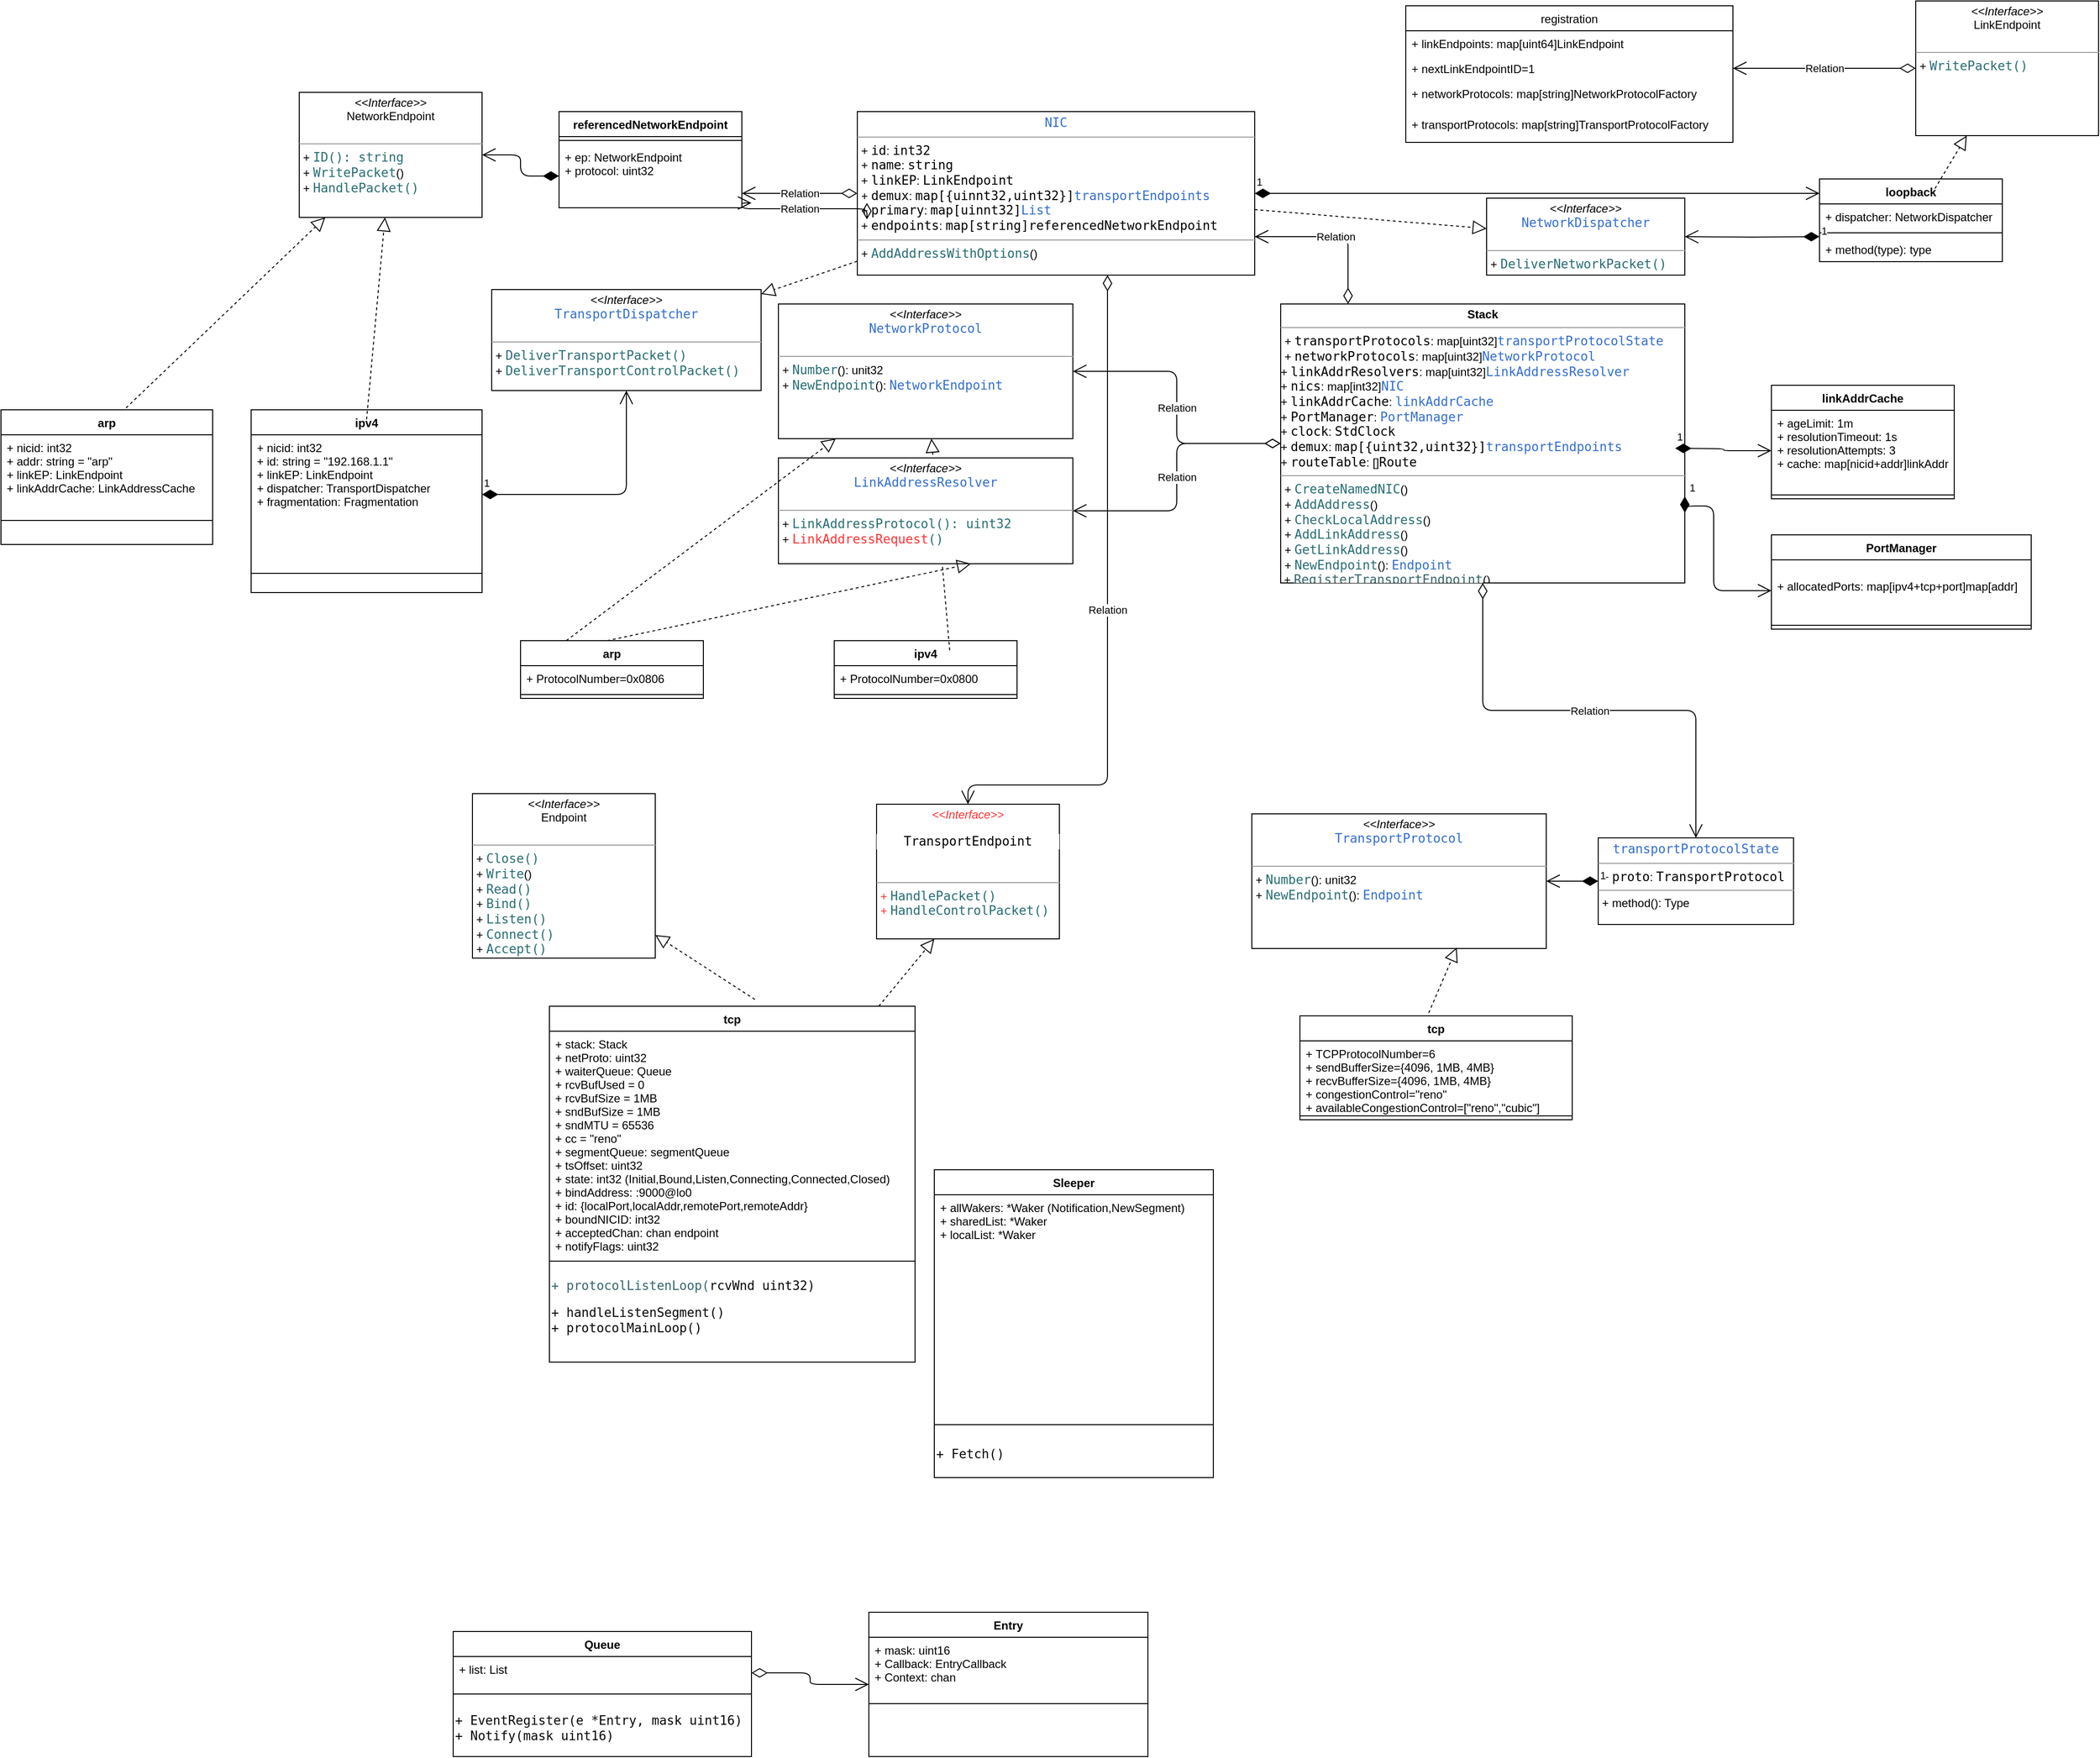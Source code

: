 <mxfile version="14.6.13" type="github" pages="3">
  <diagram id="LBiFUnMXdWwO1V9JbU9v" name="Page-1">
    <mxGraphModel dx="2840" dy="675" grid="1" gridSize="10" guides="1" tooltips="1" connect="1" arrows="1" fold="1" page="1" pageScale="1" pageWidth="827" pageHeight="1169" math="0" shadow="0">
      <root>
        <mxCell id="0" />
        <mxCell id="1" parent="0" />
        <mxCell id="v9Gu7na8Y956DNMrtn8_-1" value="registration" style="swimlane;fontStyle=0;childLayout=stackLayout;horizontal=1;startSize=26;fillColor=none;horizontalStack=0;resizeParent=1;resizeParentMax=0;resizeLast=0;collapsible=1;marginBottom=0;" parent="1" vertex="1">
          <mxGeometry y="250" width="340" height="142" as="geometry" />
        </mxCell>
        <mxCell id="v9Gu7na8Y956DNMrtn8_-2" value="+ linkEndpoints: map[uint64]LinkEndpoint" style="text;strokeColor=none;fillColor=none;align=left;verticalAlign=top;spacingLeft=4;spacingRight=4;overflow=hidden;rotatable=0;points=[[0,0.5],[1,0.5]];portConstraint=eastwest;" parent="v9Gu7na8Y956DNMrtn8_-1" vertex="1">
          <mxGeometry y="26" width="340" height="26" as="geometry" />
        </mxCell>
        <mxCell id="v9Gu7na8Y956DNMrtn8_-3" value="+ nextLinkEndpointID=1" style="text;strokeColor=none;fillColor=none;align=left;verticalAlign=top;spacingLeft=4;spacingRight=4;overflow=hidden;rotatable=0;points=[[0,0.5],[1,0.5]];portConstraint=eastwest;" parent="v9Gu7na8Y956DNMrtn8_-1" vertex="1">
          <mxGeometry y="52" width="340" height="26" as="geometry" />
        </mxCell>
        <mxCell id="v9Gu7na8Y956DNMrtn8_-4" value="+ networkProtocols: map[string]NetworkProtocolFactory" style="text;strokeColor=none;fillColor=none;align=left;verticalAlign=top;spacingLeft=4;spacingRight=4;overflow=hidden;rotatable=0;points=[[0,0.5],[1,0.5]];portConstraint=eastwest;" parent="v9Gu7na8Y956DNMrtn8_-1" vertex="1">
          <mxGeometry y="78" width="340" height="32" as="geometry" />
        </mxCell>
        <mxCell id="v9Gu7na8Y956DNMrtn8_-20" value="+ transportProtocols: map[string]TransportProtocolFactory" style="text;strokeColor=none;fillColor=none;align=left;verticalAlign=top;spacingLeft=4;spacingRight=4;overflow=hidden;rotatable=0;points=[[0,0.5],[1,0.5]];portConstraint=eastwest;" parent="v9Gu7na8Y956DNMrtn8_-1" vertex="1">
          <mxGeometry y="110" width="340" height="32" as="geometry" />
        </mxCell>
        <mxCell id="v9Gu7na8Y956DNMrtn8_-5" value="loopback" style="swimlane;fontStyle=1;align=center;verticalAlign=top;childLayout=stackLayout;horizontal=1;startSize=26;horizontalStack=0;resizeParent=1;resizeParentMax=0;resizeLast=0;collapsible=1;marginBottom=0;" parent="1" vertex="1">
          <mxGeometry x="430" y="430" width="190" height="86" as="geometry" />
        </mxCell>
        <mxCell id="v9Gu7na8Y956DNMrtn8_-14" value="" style="endArrow=block;dashed=1;endFill=0;endSize=12;html=1;" parent="v9Gu7na8Y956DNMrtn8_-5" target="v9Gu7na8Y956DNMrtn8_-10" edge="1">
          <mxGeometry width="160" relative="1" as="geometry">
            <mxPoint x="120" y="10" as="sourcePoint" />
            <mxPoint x="280" y="10" as="targetPoint" />
          </mxGeometry>
        </mxCell>
        <mxCell id="v9Gu7na8Y956DNMrtn8_-6" value="+ dispatcher: NetworkDispatcher" style="text;strokeColor=none;fillColor=none;align=left;verticalAlign=top;spacingLeft=4;spacingRight=4;overflow=hidden;rotatable=0;points=[[0,0.5],[1,0.5]];portConstraint=eastwest;" parent="v9Gu7na8Y956DNMrtn8_-5" vertex="1">
          <mxGeometry y="26" width="190" height="26" as="geometry" />
        </mxCell>
        <mxCell id="v9Gu7na8Y956DNMrtn8_-7" value="" style="line;strokeWidth=1;fillColor=none;align=left;verticalAlign=middle;spacingTop=-1;spacingLeft=3;spacingRight=3;rotatable=0;labelPosition=right;points=[];portConstraint=eastwest;" parent="v9Gu7na8Y956DNMrtn8_-5" vertex="1">
          <mxGeometry y="52" width="190" height="8" as="geometry" />
        </mxCell>
        <mxCell id="v9Gu7na8Y956DNMrtn8_-50" value="1" style="endArrow=open;html=1;endSize=12;startArrow=diamondThin;startSize=14;startFill=1;edgeStyle=orthogonalEdgeStyle;align=left;verticalAlign=bottom;" parent="v9Gu7na8Y956DNMrtn8_-5" target="v9Gu7na8Y956DNMrtn8_-48" edge="1">
          <mxGeometry x="-1" y="3" relative="1" as="geometry">
            <mxPoint y="60" as="sourcePoint" />
            <mxPoint x="160" y="60" as="targetPoint" />
          </mxGeometry>
        </mxCell>
        <mxCell id="v9Gu7na8Y956DNMrtn8_-8" value="+ method(type): type" style="text;strokeColor=none;fillColor=none;align=left;verticalAlign=top;spacingLeft=4;spacingRight=4;overflow=hidden;rotatable=0;points=[[0,0.5],[1,0.5]];portConstraint=eastwest;" parent="v9Gu7na8Y956DNMrtn8_-5" vertex="1">
          <mxGeometry y="60" width="190" height="26" as="geometry" />
        </mxCell>
        <mxCell id="v9Gu7na8Y956DNMrtn8_-10" value="&lt;p style=&quot;margin: 0px ; margin-top: 4px ; text-align: center&quot;&gt;&lt;i&gt;&amp;lt;&amp;lt;Interface&amp;gt;&amp;gt;&lt;/i&gt;&lt;br&gt;&lt;span style=&quot;text-align: left&quot;&gt;LinkEndpoint&lt;/span&gt;&lt;br&gt;&lt;/p&gt;&lt;p style=&quot;margin: 0px ; margin-left: 4px&quot;&gt;&lt;br&gt;&lt;/p&gt;&lt;hr size=&quot;1&quot;&gt;&lt;p style=&quot;margin: 0px ; margin-left: 4px&quot;&gt;+&amp;nbsp;&lt;span style=&quot;color: rgb(40 , 109 , 115) ; background-color: rgb(255 , 255 , 255) ; font-family: &amp;#34;jetbrains mono&amp;#34; , monospace ; font-size: 9.8pt&quot;&gt;WritePacket()&lt;/span&gt;&lt;/p&gt;" style="verticalAlign=top;align=left;overflow=fill;fontSize=12;fontFamily=Helvetica;html=1;" parent="1" vertex="1">
          <mxGeometry x="530" y="245" width="190" height="140" as="geometry" />
        </mxCell>
        <mxCell id="v9Gu7na8Y956DNMrtn8_-11" value="Relation" style="endArrow=open;html=1;endSize=12;startArrow=diamondThin;startSize=14;startFill=0;edgeStyle=orthogonalEdgeStyle;" parent="1" source="v9Gu7na8Y956DNMrtn8_-10" target="v9Gu7na8Y956DNMrtn8_-3" edge="1">
          <mxGeometry relative="1" as="geometry">
            <mxPoint x="550" y="440" as="sourcePoint" />
            <mxPoint x="490" y="310" as="targetPoint" />
          </mxGeometry>
        </mxCell>
        <mxCell id="v9Gu7na8Y956DNMrtn8_-16" value="&lt;p style=&quot;margin: 0px ; margin-top: 4px ; text-align: center&quot;&gt;&lt;b&gt;Stack&lt;/b&gt;&lt;/p&gt;&lt;hr size=&quot;1&quot;&gt;&lt;p style=&quot;margin: 0px ; margin-left: 4px&quot;&gt;+&amp;nbsp;&lt;span style=&quot;background-color: rgb(255 , 255 , 255) ; font-family: &amp;#34;jetbrains mono&amp;#34; , monospace ; font-size: 9.8pt&quot;&gt;transportProtocols&lt;/span&gt;&lt;span&gt;: map[uint32]&lt;/span&gt;&lt;span style=&quot;color: rgb(51 , 110 , 204) ; background-color: rgb(255 , 255 , 255) ; font-family: &amp;#34;jetbrains mono&amp;#34; , monospace ; font-size: 9.8pt&quot;&gt;transportProtocolState&lt;/span&gt;&lt;/p&gt;&lt;p style=&quot;margin: 0px ; margin-left: 4px&quot;&gt;+&amp;nbsp;&lt;span style=&quot;background-color: rgb(255 , 255 , 255) ; font-family: &amp;#34;jetbrains mono&amp;#34; , monospace ; font-size: 9.8pt&quot;&gt;networkProtocols&lt;/span&gt;&lt;span&gt;: map[uint32]&lt;/span&gt;&lt;span style=&quot;color: rgb(51 , 110 , 204) ; background-color: rgb(255 , 255 , 255) ; font-family: &amp;#34;jetbrains mono&amp;#34; , monospace ; font-size: 9.8pt&quot;&gt;NetworkProtocol&lt;/span&gt;&lt;/p&gt;+&amp;nbsp;&lt;span style=&quot;background-color: rgb(255 , 255 , 255) ; font-family: &amp;#34;jetbrains mono&amp;#34; , monospace ; font-size: 9.8pt&quot;&gt;linkAddrResolvers&lt;/span&gt;&lt;span&gt;: map[uint32]&lt;/span&gt;&lt;font color=&quot;#336ecc&quot; face=&quot;JetBrains Mono, monospace&quot;&gt;&lt;span style=&quot;font-size: 9.8pt ; background-color: rgb(255 , 255 , 255)&quot;&gt;LinkAddressResolver&lt;/span&gt;&lt;span style=&quot;font-size: 13.067px ; background-color: rgb(255 , 255 , 255)&quot;&gt;&lt;br&gt;&lt;/span&gt;&lt;/font&gt;+&amp;nbsp;&lt;span style=&quot;background-color: rgb(255 , 255 , 255) ; font-family: &amp;#34;jetbrains mono&amp;#34; , monospace ; font-size: 9.8pt&quot;&gt;nics&lt;/span&gt;&lt;span&gt;: map[int32]&lt;/span&gt;&lt;span style=&quot;color: rgb(51 , 110 , 204) ; background-color: rgb(255 , 255 , 255) ; font-family: &amp;#34;jetbrains mono&amp;#34; , monospace ; font-size: 9.8pt&quot;&gt;NIC&lt;/span&gt;&lt;span&gt;&lt;br&gt;&lt;/span&gt;+&amp;nbsp;&lt;span style=&quot;background-color: rgb(255 , 255 , 255) ; font-family: &amp;#34;jetbrains mono&amp;#34; , monospace ; font-size: 9.8pt&quot;&gt;linkAddrCache&lt;/span&gt;&lt;span&gt;:&amp;nbsp;&lt;/span&gt;&lt;span style=&quot;color: rgb(51 , 110 , 204) ; background-color: rgb(255 , 255 , 255) ; font-family: &amp;#34;jetbrains mono&amp;#34; , monospace ; font-size: 9.8pt&quot;&gt;linkAddrCache&lt;br&gt;&lt;/span&gt;+&amp;nbsp;&lt;span style=&quot;background-color: rgb(255 , 255 , 255) ; font-family: &amp;#34;jetbrains mono&amp;#34; , monospace ; font-size: 9.8pt&quot;&gt;PortManager&lt;/span&gt;&lt;span&gt;:&amp;nbsp;&lt;/span&gt;&lt;span style=&quot;color: rgb(51 , 110 , 204) ; background-color: rgb(255 , 255 , 255) ; font-family: &amp;#34;jetbrains mono&amp;#34; , monospace ; font-size: 9.8pt&quot;&gt;PortManager&lt;/span&gt;&lt;span&gt;&lt;br&gt;&lt;/span&gt;+&amp;nbsp;&lt;span style=&quot;background-color: rgb(255 , 255 , 255) ; font-family: &amp;#34;jetbrains mono&amp;#34; , monospace ; font-size: 9.8pt&quot;&gt;clock&lt;/span&gt;&lt;span&gt;:&amp;nbsp;&lt;/span&gt;&lt;span style=&quot;background-color: rgb(255 , 255 , 255) ; font-family: &amp;#34;jetbrains mono&amp;#34; , monospace ; font-size: 9.8pt&quot;&gt;StdClock&lt;br&gt;&lt;/span&gt;+&amp;nbsp;&lt;span style=&quot;background-color: rgb(255 , 255 , 255) ; font-family: &amp;#34;jetbrains mono&amp;#34; , monospace ; font-size: 9.8pt&quot;&gt;demux&lt;/span&gt;&lt;span&gt;:&amp;nbsp;&lt;/span&gt;&lt;span style=&quot;background-color: rgb(255 , 255 , 255) ; font-family: &amp;#34;jetbrains mono&amp;#34; , monospace ; font-size: 9.8pt&quot;&gt;map[{uint32,uint32}]&lt;/span&gt;&lt;span style=&quot;color: rgb(51 , 110 , 204) ; background-color: rgb(255 , 255 , 255) ; font-family: &amp;#34;jetbrains mono&amp;#34; , monospace ; font-size: 9.8pt&quot;&gt;transportEndpoints&lt;br&gt;&lt;/span&gt;+&amp;nbsp;&lt;span style=&quot;background-color: rgb(255 , 255 , 255) ; font-family: &amp;#34;jetbrains mono&amp;#34; , monospace ; font-size: 9.8pt&quot;&gt;routeTable&lt;/span&gt;&lt;span&gt;: []&lt;/span&gt;&lt;span style=&quot;background-color: rgb(255 , 255 , 255) ; font-family: &amp;#34;jetbrains mono&amp;#34; , monospace ; font-size: 9.8pt&quot;&gt;Route&lt;/span&gt;&lt;span&gt;&lt;br&gt;&lt;/span&gt;&lt;hr size=&quot;1&quot;&gt;&lt;p style=&quot;margin: 0px ; margin-left: 4px&quot;&gt;+&amp;nbsp;&lt;span style=&quot;color: rgb(40 , 109 , 115) ; background-color: rgb(255 , 255 , 255) ; font-family: &amp;#34;jetbrains mono&amp;#34; , monospace ; font-size: 9.8pt&quot;&gt;CreateNamedNIC&lt;/span&gt;&lt;span&gt;()&lt;br&gt;&lt;/span&gt;+&amp;nbsp;&lt;span style=&quot;color: rgb(40 , 109 , 115) ; background-color: rgb(255 , 255 , 255) ; font-family: &amp;#34;jetbrains mono&amp;#34; , monospace ; font-size: 9.8pt&quot;&gt;AddAddress&lt;/span&gt;&lt;span&gt;()&lt;br&gt;&lt;/span&gt;+&amp;nbsp;&lt;span style=&quot;color: rgb(40 , 109 , 115) ; background-color: rgb(255 , 255 , 255) ; font-family: &amp;#34;jetbrains mono&amp;#34; , monospace ; font-size: 9.8pt&quot;&gt;CheckLocalAddress&lt;/span&gt;&lt;span&gt;()&lt;/span&gt;&lt;/p&gt;&lt;p style=&quot;margin: 0px ; margin-left: 4px&quot;&gt;+&amp;nbsp;&lt;span style=&quot;color: rgb(40 , 109 , 115) ; background-color: rgb(255 , 255 , 255) ; font-family: &amp;#34;jetbrains mono&amp;#34; , monospace ; font-size: 9.8pt&quot;&gt;AddLinkAddress&lt;/span&gt;&lt;span&gt;()&lt;/span&gt;&lt;/p&gt;&lt;p style=&quot;margin: 0px ; margin-left: 4px&quot;&gt;+&amp;nbsp;&lt;span style=&quot;color: rgb(40 , 109 , 115) ; background-color: rgb(255 , 255 , 255) ; font-family: &amp;#34;jetbrains mono&amp;#34; , monospace ; font-size: 9.8pt&quot;&gt;GetLinkAddress&lt;/span&gt;&lt;span&gt;()&lt;/span&gt;&lt;/p&gt;&lt;p style=&quot;margin: 0px ; margin-left: 4px&quot;&gt;+&amp;nbsp;&lt;span style=&quot;color: rgb(40 , 109 , 115) ; background-color: rgb(255 , 255 , 255) ; font-family: &amp;#34;jetbrains mono&amp;#34; , monospace ; font-size: 9.8pt&quot;&gt;NewEndpoint&lt;/span&gt;&lt;span&gt;():&amp;nbsp;&lt;/span&gt;&lt;span style=&quot;color: rgb(51 , 110 , 204) ; background-color: rgb(255 , 255 , 255) ; font-family: &amp;#34;jetbrains mono&amp;#34; , monospace ; font-size: 9.8pt&quot;&gt;Endpoint&lt;/span&gt;&lt;span style=&quot;color: rgb(51 , 110 , 204) ; background-color: rgb(255 , 255 , 255) ; font-family: &amp;#34;jetbrains mono&amp;#34; , monospace ; font-size: 9.8pt&quot;&gt;&lt;br&gt;&lt;/span&gt;&lt;/p&gt;&amp;nbsp;+&amp;nbsp;&lt;span style=&quot;color: rgb(54 , 102 , 107) ; background-color: rgb(255 , 255 , 255) ; font-family: &amp;#34;jetbrains mono&amp;#34; , monospace ; font-size: 9.8pt&quot;&gt;RegisterTransportEndpoint&lt;/span&gt;&lt;span&gt;()&lt;/span&gt;" style="verticalAlign=top;align=left;overflow=fill;fontSize=12;fontFamily=Helvetica;html=1;" parent="1" vertex="1">
          <mxGeometry x="-130" y="560" width="420" height="290" as="geometry" />
        </mxCell>
        <mxCell id="v9Gu7na8Y956DNMrtn8_-21" value="&lt;p style=&quot;margin: 0px ; margin-top: 4px ; text-align: center&quot;&gt;&lt;i&gt;&amp;lt;&amp;lt;Interface&amp;gt;&amp;gt;&lt;/i&gt;&lt;br&gt;&lt;span style=&quot;color: rgb(51 , 110 , 204) ; font-family: &amp;#34;jetbrains mono&amp;#34; , monospace ; font-size: 13.067px ; text-align: left ; background-color: rgb(255 , 255 , 255)&quot;&gt;NetworkProtocol&lt;/span&gt;&lt;br&gt;&lt;/p&gt;&lt;p style=&quot;margin: 0px ; margin-left: 4px&quot;&gt;&lt;br&gt;&lt;/p&gt;&lt;hr size=&quot;1&quot;&gt;&lt;p style=&quot;margin: 0px ; margin-left: 4px&quot;&gt;+&amp;nbsp;&lt;span style=&quot;color: rgb(40 , 109 , 115) ; background-color: rgb(255 , 255 , 255) ; font-family: &amp;#34;jetbrains mono&amp;#34; , monospace ; font-size: 9.8pt&quot;&gt;Number&lt;/span&gt;&lt;span&gt;(): unit32&lt;/span&gt;&lt;/p&gt;&lt;p style=&quot;margin: 0px ; margin-left: 4px&quot;&gt;+&amp;nbsp;&lt;span style=&quot;color: rgb(40 , 109 , 115) ; background-color: rgb(255 , 255 , 255) ; font-family: &amp;#34;jetbrains mono&amp;#34; , monospace ; font-size: 9.8pt&quot;&gt;NewEndpoint&lt;/span&gt;&lt;span&gt;():&amp;nbsp;&lt;/span&gt;&lt;span style=&quot;color: rgb(51 , 110 , 204) ; background-color: rgb(255 , 255 , 255) ; font-family: &amp;#34;jetbrains mono&amp;#34; , monospace ; font-size: 9.8pt&quot;&gt;NetworkEndpoint&lt;/span&gt;&lt;/p&gt;" style="verticalAlign=top;align=left;overflow=fill;fontSize=12;fontFamily=Helvetica;html=1;" parent="1" vertex="1">
          <mxGeometry x="-652" y="560" width="306" height="140" as="geometry" />
        </mxCell>
        <mxCell id="v9Gu7na8Y956DNMrtn8_-22" value="Relation" style="endArrow=open;html=1;endSize=12;startArrow=diamondThin;startSize=14;startFill=0;edgeStyle=orthogonalEdgeStyle;" parent="1" source="v9Gu7na8Y956DNMrtn8_-16" target="v9Gu7na8Y956DNMrtn8_-21" edge="1">
          <mxGeometry relative="1" as="geometry">
            <mxPoint x="-854" y="677.5" as="sourcePoint" />
            <mxPoint x="-794" y="315" as="targetPoint" />
          </mxGeometry>
        </mxCell>
        <mxCell id="v9Gu7na8Y956DNMrtn8_-25" value="ipv4" style="swimlane;fontStyle=1;align=center;verticalAlign=top;childLayout=stackLayout;horizontal=1;startSize=26;horizontalStack=0;resizeParent=1;resizeParentMax=0;resizeLast=0;collapsible=1;marginBottom=0;" parent="1" vertex="1">
          <mxGeometry x="-594" y="910" width="190" height="60" as="geometry" />
        </mxCell>
        <mxCell id="v9Gu7na8Y956DNMrtn8_-26" value="" style="endArrow=block;dashed=1;endFill=0;endSize=12;html=1;" parent="v9Gu7na8Y956DNMrtn8_-25" target="v9Gu7na8Y956DNMrtn8_-21" edge="1">
          <mxGeometry width="160" relative="1" as="geometry">
            <mxPoint x="120" y="10" as="sourcePoint" />
            <mxPoint x="280" y="10" as="targetPoint" />
          </mxGeometry>
        </mxCell>
        <mxCell id="v9Gu7na8Y956DNMrtn8_-27" value="+ ProtocolNumber=0x0800" style="text;strokeColor=none;fillColor=none;align=left;verticalAlign=top;spacingLeft=4;spacingRight=4;overflow=hidden;rotatable=0;points=[[0,0.5],[1,0.5]];portConstraint=eastwest;" parent="v9Gu7na8Y956DNMrtn8_-25" vertex="1">
          <mxGeometry y="26" width="190" height="26" as="geometry" />
        </mxCell>
        <mxCell id="v9Gu7na8Y956DNMrtn8_-28" value="" style="line;strokeWidth=1;fillColor=none;align=left;verticalAlign=middle;spacingTop=-1;spacingLeft=3;spacingRight=3;rotatable=0;labelPosition=right;points=[];portConstraint=eastwest;" parent="v9Gu7na8Y956DNMrtn8_-25" vertex="1">
          <mxGeometry y="52" width="190" height="8" as="geometry" />
        </mxCell>
        <mxCell id="v9Gu7na8Y956DNMrtn8_-30" value="arp" style="swimlane;fontStyle=1;align=center;verticalAlign=top;childLayout=stackLayout;horizontal=1;startSize=26;horizontalStack=0;resizeParent=1;resizeParentMax=0;resizeLast=0;collapsible=1;marginBottom=0;" parent="1" vertex="1">
          <mxGeometry x="-920" y="910" width="190" height="60" as="geometry" />
        </mxCell>
        <mxCell id="v9Gu7na8Y956DNMrtn8_-32" value="+ ProtocolNumber=0x0806" style="text;strokeColor=none;fillColor=none;align=left;verticalAlign=top;spacingLeft=4;spacingRight=4;overflow=hidden;rotatable=0;points=[[0,0.5],[1,0.5]];portConstraint=eastwest;" parent="v9Gu7na8Y956DNMrtn8_-30" vertex="1">
          <mxGeometry y="26" width="190" height="26" as="geometry" />
        </mxCell>
        <mxCell id="v9Gu7na8Y956DNMrtn8_-33" value="" style="line;strokeWidth=1;fillColor=none;align=left;verticalAlign=middle;spacingTop=-1;spacingLeft=3;spacingRight=3;rotatable=0;labelPosition=right;points=[];portConstraint=eastwest;" parent="v9Gu7na8Y956DNMrtn8_-30" vertex="1">
          <mxGeometry y="52" width="190" height="8" as="geometry" />
        </mxCell>
        <mxCell id="v9Gu7na8Y956DNMrtn8_-34" value="&lt;p style=&quot;margin: 0px ; margin-top: 4px ; text-align: center&quot;&gt;&lt;i&gt;&amp;lt;&amp;lt;Interface&amp;gt;&amp;gt;&lt;/i&gt;&lt;br&gt;&lt;span style=&quot;color: rgb(51 , 110 , 204) ; font-family: &amp;#34;jetbrains mono&amp;#34; , monospace ; font-size: 13.067px ; text-align: left ; background-color: rgb(255 , 255 , 255)&quot;&gt;LinkAddressResolver&lt;/span&gt;&lt;br&gt;&lt;/p&gt;&lt;p style=&quot;margin: 0px ; margin-left: 4px&quot;&gt;&lt;br&gt;&lt;/p&gt;&lt;hr size=&quot;1&quot;&gt;&lt;p style=&quot;margin: 0px ; margin-left: 4px&quot;&gt;+&amp;nbsp;&lt;span style=&quot;color: rgb(40 , 109 , 115) ; background-color: rgb(255 , 255 , 255) ; font-family: &amp;#34;jetbrains mono&amp;#34; , monospace ; font-size: 9.8pt&quot;&gt;LinkAddressProtocol(): uint32&lt;/span&gt;&lt;br&gt;&lt;/p&gt;&lt;p style=&quot;margin: 0px ; margin-left: 4px&quot;&gt;+&amp;nbsp;&lt;span style=&quot;background-color: rgb(255 , 255 , 255) ; font-family: &amp;#34;jetbrains mono&amp;#34; , monospace ; font-size: 9.8pt&quot;&gt;&lt;font color=&quot;#ff3333&quot;&gt;LinkAddressRequest&lt;/font&gt;&lt;/span&gt;&lt;span style=&quot;color: rgb(40 , 109 , 115) ; background-color: rgb(255 , 255 , 255) ; font-family: &amp;#34;jetbrains mono&amp;#34; , monospace ; font-size: 9.8pt&quot;&gt;()&lt;/span&gt;&lt;/p&gt;&lt;p style=&quot;margin: 0px ; margin-left: 4px&quot;&gt;&lt;br&gt;&lt;/p&gt;" style="verticalAlign=top;align=left;overflow=fill;fontSize=12;fontFamily=Helvetica;html=1;" parent="1" vertex="1">
          <mxGeometry x="-652" y="720" width="306" height="110" as="geometry" />
        </mxCell>
        <mxCell id="v9Gu7na8Y956DNMrtn8_-35" value="Relation" style="endArrow=open;html=1;endSize=12;startArrow=diamondThin;startSize=14;startFill=0;edgeStyle=orthogonalEdgeStyle;exitX=0;exitY=0.5;exitDx=0;exitDy=0;" parent="1" source="v9Gu7na8Y956DNMrtn8_-16" target="v9Gu7na8Y956DNMrtn8_-34" edge="1">
          <mxGeometry relative="1" as="geometry">
            <mxPoint x="-854" y="692.055" as="sourcePoint" />
            <mxPoint x="-340" y="770" as="targetPoint" />
          </mxGeometry>
        </mxCell>
        <mxCell id="v9Gu7na8Y956DNMrtn8_-36" value="" style="endArrow=block;dashed=1;endFill=0;endSize=12;html=1;exitX=0.474;exitY=0;exitDx=0;exitDy=0;exitPerimeter=0;entryX=0.654;entryY=1;entryDx=0;entryDy=0;entryPerimeter=0;" parent="1" source="v9Gu7na8Y956DNMrtn8_-30" target="v9Gu7na8Y956DNMrtn8_-34" edge="1">
          <mxGeometry width="160" relative="1" as="geometry">
            <mxPoint x="-774" y="860" as="sourcePoint" />
            <mxPoint x="-1484" y="740" as="targetPoint" />
          </mxGeometry>
        </mxCell>
        <mxCell id="v9Gu7na8Y956DNMrtn8_-37" value="&lt;p style=&quot;margin: 0px ; margin-top: 4px ; text-align: center&quot;&gt;&lt;span style=&quot;color: rgb(51 , 110 , 204) ; font-family: &amp;#34;jetbrains mono&amp;#34; , monospace ; font-size: 13.067px ; text-align: left ; background-color: rgb(255 , 255 , 255)&quot;&gt;transportProtocolState&lt;/span&gt;&lt;br&gt;&lt;/p&gt;&lt;hr size=&quot;1&quot;&gt;&lt;p style=&quot;margin: 0px ; margin-left: 4px&quot;&gt;+&amp;nbsp;&lt;span style=&quot;background-color: rgb(255 , 255 , 255) ; font-family: &amp;#34;jetbrains mono&amp;#34; , monospace ; font-size: 9.8pt&quot;&gt;proto&lt;/span&gt;&lt;span&gt;:&amp;nbsp;&lt;/span&gt;&lt;span style=&quot;background-color: rgb(255 , 255 , 255) ; font-family: &amp;#34;jetbrains mono&amp;#34; , monospace ; font-size: 9.8pt&quot;&gt;TransportProtocol&lt;/span&gt;&lt;/p&gt;&lt;hr size=&quot;1&quot;&gt;&lt;p style=&quot;margin: 0px ; margin-left: 4px&quot;&gt;+ method(): Type&lt;/p&gt;" style="verticalAlign=top;align=left;overflow=fill;fontSize=12;fontFamily=Helvetica;html=1;" parent="1" vertex="1">
          <mxGeometry x="200" y="1115" width="203" height="90" as="geometry" />
        </mxCell>
        <mxCell id="v9Gu7na8Y956DNMrtn8_-31" value="" style="endArrow=block;dashed=1;endFill=0;endSize=12;html=1;exitX=0.25;exitY=0;exitDx=0;exitDy=0;" parent="1" source="v9Gu7na8Y956DNMrtn8_-30" target="v9Gu7na8Y956DNMrtn8_-21" edge="1">
          <mxGeometry width="160" relative="1" as="geometry">
            <mxPoint x="-800" y="920" as="sourcePoint" />
            <mxPoint x="-640" y="920" as="targetPoint" />
          </mxGeometry>
        </mxCell>
        <mxCell id="v9Gu7na8Y956DNMrtn8_-38" value="Relation" style="endArrow=open;html=1;endSize=12;startArrow=diamondThin;startSize=14;startFill=0;edgeStyle=orthogonalEdgeStyle;" parent="1" source="v9Gu7na8Y956DNMrtn8_-16" target="v9Gu7na8Y956DNMrtn8_-37" edge="1">
          <mxGeometry relative="1" as="geometry">
            <mxPoint x="320" y="947.5" as="sourcePoint" />
            <mxPoint x="250" y="1020" as="targetPoint" />
          </mxGeometry>
        </mxCell>
        <mxCell id="v9Gu7na8Y956DNMrtn8_-39" value="&lt;p style=&quot;margin: 0px ; margin-top: 4px ; text-align: center&quot;&gt;&lt;i&gt;&amp;lt;&amp;lt;Interface&amp;gt;&amp;gt;&lt;/i&gt;&lt;br&gt;&lt;span style=&quot;color: rgb(51 , 110 , 204) ; font-family: &amp;#34;jetbrains mono&amp;#34; , monospace ; font-size: 13.067px ; text-align: left ; background-color: rgb(255 , 255 , 255)&quot;&gt;TransportProtocol&lt;/span&gt;&lt;br&gt;&lt;/p&gt;&lt;p style=&quot;margin: 0px ; margin-left: 4px&quot;&gt;&lt;br&gt;&lt;/p&gt;&lt;hr size=&quot;1&quot;&gt;&lt;p style=&quot;margin: 0px ; margin-left: 4px&quot;&gt;+&amp;nbsp;&lt;span style=&quot;color: rgb(40 , 109 , 115) ; background-color: rgb(255 , 255 , 255) ; font-family: &amp;#34;jetbrains mono&amp;#34; , monospace ; font-size: 9.8pt&quot;&gt;Number&lt;/span&gt;&lt;span&gt;(): unit32&lt;/span&gt;&lt;/p&gt;&lt;p style=&quot;margin: 0px ; margin-left: 4px&quot;&gt;+&amp;nbsp;&lt;span style=&quot;color: rgb(40 , 109 , 115) ; background-color: rgb(255 , 255 , 255) ; font-family: &amp;#34;jetbrains mono&amp;#34; , monospace ; font-size: 9.8pt&quot;&gt;NewEndpoint&lt;/span&gt;&lt;span&gt;():&amp;nbsp;&lt;/span&gt;&lt;span style=&quot;color: rgb(51 , 110 , 204) ; background-color: rgb(255 , 255 , 255) ; font-family: &amp;#34;jetbrains mono&amp;#34; , monospace ; font-size: 9.8pt&quot;&gt;Endpoint&lt;/span&gt;&lt;/p&gt;" style="verticalAlign=top;align=left;overflow=fill;fontSize=12;fontFamily=Helvetica;html=1;" parent="1" vertex="1">
          <mxGeometry x="-160" y="1090" width="306" height="140" as="geometry" />
        </mxCell>
        <mxCell id="v9Gu7na8Y956DNMrtn8_-40" value="tcp" style="swimlane;fontStyle=1;align=center;verticalAlign=top;childLayout=stackLayout;horizontal=1;startSize=26;horizontalStack=0;resizeParent=1;resizeParentMax=0;resizeLast=0;collapsible=1;marginBottom=0;" parent="1" vertex="1">
          <mxGeometry x="-110" y="1300" width="283" height="108" as="geometry" />
        </mxCell>
        <mxCell id="v9Gu7na8Y956DNMrtn8_-41" value="+ TCPProtocolNumber=6&#xa;+ sendBufferSize={4096, 1MB, 4MB}&#xa;+ recvBufferSize={4096, 1MB, 4MB}&#xa;+ congestionControl=&quot;reno&quot;&#xa;+ availableCongestionControl=[&quot;reno&quot;,&quot;cubic&quot;]" style="text;strokeColor=none;fillColor=none;align=left;verticalAlign=top;spacingLeft=4;spacingRight=4;overflow=hidden;rotatable=0;points=[[0,0.5],[1,0.5]];portConstraint=eastwest;" parent="v9Gu7na8Y956DNMrtn8_-40" vertex="1">
          <mxGeometry y="26" width="283" height="74" as="geometry" />
        </mxCell>
        <mxCell id="v9Gu7na8Y956DNMrtn8_-42" value="" style="line;strokeWidth=1;fillColor=none;align=left;verticalAlign=middle;spacingTop=-1;spacingLeft=3;spacingRight=3;rotatable=0;labelPosition=right;points=[];portConstraint=eastwest;" parent="v9Gu7na8Y956DNMrtn8_-40" vertex="1">
          <mxGeometry y="100" width="283" height="8" as="geometry" />
        </mxCell>
        <mxCell id="v9Gu7na8Y956DNMrtn8_-43" value="" style="endArrow=block;dashed=1;endFill=0;endSize=12;html=1;exitX=0.473;exitY=-0.028;exitDx=0;exitDy=0;exitPerimeter=0;entryX=0.696;entryY=0.993;entryDx=0;entryDy=0;entryPerimeter=0;" parent="1" source="v9Gu7na8Y956DNMrtn8_-40" target="v9Gu7na8Y956DNMrtn8_-39" edge="1">
          <mxGeometry width="160" relative="1" as="geometry">
            <mxPoint x="911.5" y="1410" as="sourcePoint" />
            <mxPoint x="1191.625" y="1200" as="targetPoint" />
          </mxGeometry>
        </mxCell>
        <mxCell id="v9Gu7na8Y956DNMrtn8_-44" value="&lt;p style=&quot;margin: 0px ; margin-top: 4px ; text-align: center&quot;&gt;&lt;span style=&quot;color: rgb(51 , 110 , 204) ; font-family: &amp;#34;jetbrains mono&amp;#34; , monospace ; font-size: 13.067px ; text-align: left ; background-color: rgb(255 , 255 , 255)&quot;&gt;NIC&lt;/span&gt;&lt;br&gt;&lt;/p&gt;&lt;hr size=&quot;1&quot;&gt;&lt;p style=&quot;margin: 0px ; margin-left: 4px&quot;&gt;+&amp;nbsp;&lt;span style=&quot;background-color: rgb(255 , 255 , 255) ; font-family: &amp;#34;jetbrains mono&amp;#34; , monospace ; font-size: 9.8pt&quot;&gt;id&lt;/span&gt;&lt;span&gt;:&amp;nbsp;&lt;/span&gt;&lt;span style=&quot;background-color: rgb(255 , 255 , 255) ; font-family: &amp;#34;jetbrains mono&amp;#34; , monospace ; font-size: 9.8pt&quot;&gt;int32&lt;/span&gt;&lt;/p&gt;&lt;p style=&quot;margin: 0px ; margin-left: 4px&quot;&gt;+ &lt;font face=&quot;jetbrains mono, monospace&quot;&gt;&lt;span style=&quot;font-size: 13.067px ; background-color: rgb(255 , 255 , 255)&quot;&gt;name&lt;/span&gt;&lt;/font&gt;: &lt;font face=&quot;jetbrains mono, monospace&quot;&gt;&lt;span style=&quot;font-size: 13.067px ; background-color: rgb(255 , 255 , 255)&quot;&gt;string&lt;/span&gt;&lt;/font&gt;&lt;span style=&quot;background-color: rgb(255 , 255 , 255) ; font-family: &amp;#34;jetbrains mono&amp;#34; , monospace ; font-size: 9.8pt&quot;&gt;&lt;br&gt;&lt;/span&gt;&lt;/p&gt;&lt;p style=&quot;margin: 0px ; margin-left: 4px&quot;&gt;+&amp;nbsp;&lt;span style=&quot;background-color: rgb(255 , 255 , 255) ; font-family: &amp;#34;jetbrains mono&amp;#34; , monospace ; font-size: 9.8pt&quot;&gt;linkEP&lt;/span&gt;&lt;span&gt;:&amp;nbsp;&lt;/span&gt;&lt;font face=&quot;jetbrains mono, monospace&quot;&gt;&lt;span style=&quot;font-size: 13.067px ; background-color: rgb(255 , 255 , 255)&quot;&gt;LinkEndpoint&lt;/span&gt;&lt;/font&gt;&lt;/p&gt;&lt;p style=&quot;margin: 0px ; margin-left: 4px&quot;&gt;+&amp;nbsp;&lt;span style=&quot;background-color: rgb(255 , 255 , 255) ; font-family: &amp;#34;jetbrains mono&amp;#34; , monospace ; font-size: 9.8pt&quot;&gt;demux&lt;/span&gt;:&amp;nbsp;&lt;span style=&quot;background-color: rgb(255 , 255 , 255) ; font-family: &amp;#34;jetbrains mono&amp;#34; , monospace ; font-size: 9.8pt&quot;&gt;map[{uinnt32,uint32}]&lt;/span&gt;&lt;span style=&quot;color: rgb(51 , 110 , 204) ; background-color: rgb(255 , 255 , 255) ; font-family: &amp;#34;jetbrains mono&amp;#34; , monospace ; font-size: 9.8pt&quot;&gt;transportEndpoints&lt;/span&gt;&lt;br&gt;&lt;/p&gt;&lt;p style=&quot;margin: 0px ; margin-left: 4px&quot;&gt;+&amp;nbsp;&lt;span style=&quot;background-color: rgb(255 , 255 , 255) ; font-family: &amp;#34;jetbrains mono&amp;#34; , monospace ; font-size: 9.8pt&quot;&gt;primary&lt;/span&gt;:&amp;nbsp;&lt;span style=&quot;background-color: rgb(255 , 255 , 255) ; font-family: &amp;#34;jetbrains mono&amp;#34; , monospace ; font-size: 9.8pt&quot;&gt;map[uinnt32]&lt;/span&gt;&lt;span style=&quot;color: rgb(51 , 110 , 204) ; background-color: rgb(255 , 255 , 255) ; font-family: &amp;#34;jetbrains mono&amp;#34; , monospace ; font-size: 9.8pt&quot;&gt;List&lt;/span&gt;&lt;span style=&quot;color: rgb(51 , 110 , 204) ; background-color: rgb(255 , 255 , 255) ; font-family: &amp;#34;jetbrains mono&amp;#34; , monospace ; font-size: 9.8pt&quot;&gt;&lt;br&gt;&lt;/span&gt;&lt;/p&gt;&lt;p style=&quot;margin: 0px ; margin-left: 4px&quot;&gt;+&amp;nbsp;&lt;span style=&quot;background-color: rgb(255 , 255 , 255) ; font-family: &amp;#34;jetbrains mono&amp;#34; , monospace ; font-size: 9.8pt&quot;&gt;endpoints&lt;/span&gt;&lt;span&gt;:&amp;nbsp;&lt;/span&gt;&lt;span style=&quot;background-color: rgb(255 , 255 , 255) ; font-family: &amp;#34;jetbrains mono&amp;#34; , monospace ; font-size: 9.8pt&quot;&gt;map[string]&lt;/span&gt;&lt;span style=&quot;background-color: rgb(255 , 255 , 255) ; font-family: &amp;#34;jetbrains mono&amp;#34; , monospace ; font-size: 9.8pt&quot;&gt;referencedNetworkEndpoint&lt;/span&gt;&lt;/p&gt;&lt;hr size=&quot;1&quot;&gt;&lt;p style=&quot;margin: 0px ; margin-left: 4px&quot;&gt;+&amp;nbsp;&lt;span style=&quot;color: rgb(40 , 109 , 115) ; background-color: rgb(255 , 255 , 255) ; font-family: &amp;#34;jetbrains mono&amp;#34; , monospace ; font-size: 9.8pt&quot;&gt;AddAddressWithOptions&lt;/span&gt;&lt;span&gt;()&lt;/span&gt;&lt;/p&gt;" style="verticalAlign=top;align=left;overflow=fill;fontSize=12;fontFamily=Helvetica;html=1;" parent="1" vertex="1">
          <mxGeometry x="-570" y="360" width="413" height="170" as="geometry" />
        </mxCell>
        <mxCell id="v9Gu7na8Y956DNMrtn8_-45" value="1" style="endArrow=open;html=1;endSize=12;startArrow=diamondThin;startSize=14;startFill=1;edgeStyle=orthogonalEdgeStyle;align=left;verticalAlign=bottom;" parent="1" source="v9Gu7na8Y956DNMrtn8_-37" target="v9Gu7na8Y956DNMrtn8_-39" edge="1">
          <mxGeometry x="-1" y="3" relative="1" as="geometry">
            <mxPoint x="240" y="1240" as="sourcePoint" />
            <mxPoint x="400" y="1240" as="targetPoint" />
          </mxGeometry>
        </mxCell>
        <mxCell id="v9Gu7na8Y956DNMrtn8_-46" value="Relation" style="endArrow=open;html=1;endSize=12;startArrow=diamondThin;startSize=14;startFill=0;edgeStyle=orthogonalEdgeStyle;" parent="1" source="v9Gu7na8Y956DNMrtn8_-16" target="v9Gu7na8Y956DNMrtn8_-44" edge="1">
          <mxGeometry relative="1" as="geometry">
            <mxPoint x="-420" y="542" as="sourcePoint" />
            <mxPoint x="-50" y="540" as="targetPoint" />
            <Array as="points">
              <mxPoint x="-60" y="490" />
            </Array>
          </mxGeometry>
        </mxCell>
        <mxCell id="v9Gu7na8Y956DNMrtn8_-47" value="1" style="endArrow=open;html=1;endSize=12;startArrow=diamondThin;startSize=14;startFill=1;edgeStyle=orthogonalEdgeStyle;align=left;verticalAlign=bottom;exitX=1;exitY=0.5;exitDx=0;exitDy=0;" parent="1" source="v9Gu7na8Y956DNMrtn8_-44" target="v9Gu7na8Y956DNMrtn8_-5" edge="1">
          <mxGeometry x="-1" y="3" relative="1" as="geometry">
            <mxPoint x="-420" y="690" as="sourcePoint" />
            <mxPoint x="-474" y="690" as="targetPoint" />
            <Array as="points">
              <mxPoint x="290" y="445" />
              <mxPoint x="290" y="445" />
            </Array>
          </mxGeometry>
        </mxCell>
        <mxCell id="v9Gu7na8Y956DNMrtn8_-48" value="&lt;p style=&quot;margin: 0px ; margin-top: 4px ; text-align: center&quot;&gt;&lt;i&gt;&amp;lt;&amp;lt;Interface&amp;gt;&amp;gt;&lt;/i&gt;&lt;br&gt;&lt;span style=&quot;color: rgb(51 , 110 , 204) ; font-family: &amp;#34;jetbrains mono&amp;#34; , monospace ; font-size: 13.067px ; text-align: left ; background-color: rgb(255 , 255 , 255)&quot;&gt;NetworkDispatcher&lt;/span&gt;&lt;br&gt;&lt;/p&gt;&lt;p style=&quot;margin: 0px ; margin-left: 4px&quot;&gt;&lt;br&gt;&lt;/p&gt;&lt;hr size=&quot;1&quot;&gt;&lt;p style=&quot;margin: 0px ; margin-left: 4px&quot;&gt;+&amp;nbsp;&lt;span style=&quot;color: rgb(40 , 109 , 115) ; background-color: rgb(255 , 255 , 255) ; font-family: &amp;#34;jetbrains mono&amp;#34; , monospace ; font-size: 9.8pt&quot;&gt;DeliverNetworkPacket&lt;/span&gt;&lt;span style=&quot;background-color: rgb(255 , 255 , 255) ; color: rgb(40 , 109 , 115) ; font-family: &amp;#34;jetbrains mono&amp;#34; , monospace ; font-size: 9.8pt&quot;&gt;()&lt;/span&gt;&lt;/p&gt;&lt;p style=&quot;margin: 0px ; margin-left: 4px&quot;&gt;&lt;br&gt;&lt;/p&gt;" style="verticalAlign=top;align=left;overflow=fill;fontSize=12;fontFamily=Helvetica;html=1;" parent="1" vertex="1">
          <mxGeometry x="84" y="450" width="206" height="80" as="geometry" />
        </mxCell>
        <mxCell id="v9Gu7na8Y956DNMrtn8_-51" value="" style="endArrow=block;dashed=1;endFill=0;endSize=12;html=1;" parent="1" source="v9Gu7na8Y956DNMrtn8_-44" target="v9Gu7na8Y956DNMrtn8_-48" edge="1">
          <mxGeometry width="160" relative="1" as="geometry">
            <mxPoint x="-269.141" y="886.976" as="sourcePoint" />
            <mxPoint x="-567.024" y="759.02" as="targetPoint" />
          </mxGeometry>
        </mxCell>
        <mxCell id="v9Gu7na8Y956DNMrtn8_-52" value="referencedNetworkEndpoint" style="swimlane;fontStyle=1;align=center;verticalAlign=top;childLayout=stackLayout;horizontal=1;startSize=26;horizontalStack=0;resizeParent=1;resizeParentMax=0;resizeLast=0;collapsible=1;marginBottom=0;" parent="1" vertex="1">
          <mxGeometry x="-880" y="360" width="190" height="100" as="geometry" />
        </mxCell>
        <mxCell id="v9Gu7na8Y956DNMrtn8_-55" value="" style="line;strokeWidth=1;fillColor=none;align=left;verticalAlign=middle;spacingTop=-1;spacingLeft=3;spacingRight=3;rotatable=0;labelPosition=right;points=[];portConstraint=eastwest;" parent="v9Gu7na8Y956DNMrtn8_-52" vertex="1">
          <mxGeometry y="26" width="190" height="8" as="geometry" />
        </mxCell>
        <mxCell id="v9Gu7na8Y956DNMrtn8_-54" value="+ ep: NetworkEndpoint&#xa;+ protocol: uint32&#xa;" style="text;strokeColor=none;fillColor=none;align=left;verticalAlign=top;spacingLeft=4;spacingRight=4;overflow=hidden;rotatable=0;points=[[0,0.5],[1,0.5]];portConstraint=eastwest;" parent="v9Gu7na8Y956DNMrtn8_-52" vertex="1">
          <mxGeometry y="34" width="190" height="66" as="geometry" />
        </mxCell>
        <mxCell id="v9Gu7na8Y956DNMrtn8_-58" value="Relation" style="endArrow=open;html=1;endSize=12;startArrow=diamondThin;startSize=14;startFill=0;edgeStyle=orthogonalEdgeStyle;" parent="1" source="v9Gu7na8Y956DNMrtn8_-44" target="v9Gu7na8Y956DNMrtn8_-52" edge="1">
          <mxGeometry relative="1" as="geometry">
            <mxPoint x="-147.826" y="467.92" as="sourcePoint" />
            <mxPoint x="-700" y="490" as="targetPoint" />
            <Array as="points">
              <mxPoint x="-700" y="451" />
            </Array>
          </mxGeometry>
        </mxCell>
        <mxCell id="v9Gu7na8Y956DNMrtn8_-59" value="&lt;p style=&quot;margin: 0px ; margin-top: 4px ; text-align: center&quot;&gt;&lt;i&gt;&amp;lt;&amp;lt;Interface&amp;gt;&amp;gt;&lt;/i&gt;&lt;br&gt;&lt;span style=&quot;text-align: left&quot;&gt;NetworkEndpoint&lt;/span&gt;&lt;br&gt;&lt;/p&gt;&lt;p style=&quot;margin: 0px ; margin-left: 4px&quot;&gt;&lt;br&gt;&lt;/p&gt;&lt;hr size=&quot;1&quot;&gt;&lt;p style=&quot;margin: 0px ; margin-left: 4px&quot;&gt;+&amp;nbsp;&lt;span style=&quot;color: rgb(40 , 109 , 115) ; background-color: rgb(255 , 255 , 255) ; font-family: &amp;#34;jetbrains mono&amp;#34; , monospace ; font-size: 9.8pt&quot;&gt;ID(): string&lt;/span&gt;&lt;/p&gt;&lt;p style=&quot;margin: 0px ; margin-left: 4px&quot;&gt;+&amp;nbsp;&lt;span style=&quot;color: rgb(40 , 109 , 115) ; background-color: rgb(255 , 255 , 255) ; font-family: &amp;#34;jetbrains mono&amp;#34; , monospace ; font-size: 9.8pt&quot;&gt;WritePacket&lt;/span&gt;&lt;span&gt;()&lt;br&gt;+&amp;nbsp;&lt;/span&gt;&lt;span style=&quot;color: rgb(40 , 109 , 115) ; background-color: rgb(255 , 255 , 255) ; font-family: &amp;#34;jetbrains mono&amp;#34; , monospace ; font-size: 9.8pt&quot;&gt;HandlePacket()&lt;/span&gt;&lt;/p&gt;" style="verticalAlign=top;align=left;overflow=fill;fontSize=12;fontFamily=Helvetica;html=1;" parent="1" vertex="1">
          <mxGeometry x="-1150" y="340" width="190" height="130" as="geometry" />
        </mxCell>
        <mxCell id="v9Gu7na8Y956DNMrtn8_-60" value="" style="endArrow=open;html=1;endSize=12;startArrow=diamondThin;startSize=14;startFill=1;edgeStyle=orthogonalEdgeStyle;align=left;verticalAlign=bottom;exitX=0;exitY=0.5;exitDx=0;exitDy=0;" parent="1" source="v9Gu7na8Y956DNMrtn8_-54" target="v9Gu7na8Y956DNMrtn8_-59" edge="1">
          <mxGeometry x="-1" y="3" relative="1" as="geometry">
            <mxPoint x="-258.5" y="290" as="sourcePoint" />
            <mxPoint x="-398.5" y="290" as="targetPoint" />
          </mxGeometry>
        </mxCell>
        <mxCell id="v9Gu7na8Y956DNMrtn8_-61" value="ipv4" style="swimlane;fontStyle=1;align=center;verticalAlign=top;childLayout=stackLayout;horizontal=1;startSize=26;horizontalStack=0;resizeParent=1;resizeParentMax=0;resizeLast=0;collapsible=1;marginBottom=0;" parent="1" vertex="1">
          <mxGeometry x="-1200" y="670" width="240" height="190" as="geometry" />
        </mxCell>
        <mxCell id="v9Gu7na8Y956DNMrtn8_-62" value="" style="endArrow=block;dashed=1;endFill=0;endSize=12;html=1;" parent="v9Gu7na8Y956DNMrtn8_-61" target="v9Gu7na8Y956DNMrtn8_-59" edge="1">
          <mxGeometry width="160" relative="1" as="geometry">
            <mxPoint x="120" y="10" as="sourcePoint" />
            <mxPoint x="280" y="10" as="targetPoint" />
          </mxGeometry>
        </mxCell>
        <mxCell id="v9Gu7na8Y956DNMrtn8_-63" value="+ nicid: int32&#xa;+ id: string = &quot;192.168.1.1&quot;&#xa;+ linkEP: LinkEndpoint&#xa;+ dispatcher: TransportDispatcher&#xa;+ fragmentation: Fragmentation" style="text;strokeColor=none;fillColor=none;align=left;verticalAlign=top;spacingLeft=4;spacingRight=4;overflow=hidden;rotatable=0;points=[[0,0.5],[1,0.5]];portConstraint=eastwest;" parent="v9Gu7na8Y956DNMrtn8_-61" vertex="1">
          <mxGeometry y="26" width="240" height="124" as="geometry" />
        </mxCell>
        <mxCell id="v9Gu7na8Y956DNMrtn8_-64" value="" style="line;strokeWidth=1;fillColor=none;align=left;verticalAlign=middle;spacingTop=-1;spacingLeft=3;spacingRight=3;rotatable=0;labelPosition=right;points=[];portConstraint=eastwest;" parent="v9Gu7na8Y956DNMrtn8_-61" vertex="1">
          <mxGeometry y="150" width="240" height="40" as="geometry" />
        </mxCell>
        <mxCell id="v9Gu7na8Y956DNMrtn8_-65" value="&lt;p style=&quot;margin: 0px ; margin-top: 4px ; text-align: center&quot;&gt;&lt;i&gt;&amp;lt;&amp;lt;Interface&amp;gt;&amp;gt;&lt;/i&gt;&lt;br&gt;&lt;span style=&quot;color: rgb(51 , 110 , 204) ; font-family: &amp;#34;jetbrains mono&amp;#34; , monospace ; font-size: 13.067px ; text-align: left ; background-color: rgb(255 , 255 , 255)&quot;&gt;TransportDispatcher&lt;/span&gt;&lt;br&gt;&lt;/p&gt;&lt;p style=&quot;margin: 0px ; margin-left: 4px&quot;&gt;&lt;br&gt;&lt;/p&gt;&lt;hr size=&quot;1&quot;&gt;&lt;p style=&quot;margin: 0px ; margin-left: 4px&quot;&gt;+&amp;nbsp;&lt;span style=&quot;color: rgb(40 , 109 , 115) ; background-color: rgb(255 , 255 , 255) ; font-family: &amp;#34;jetbrains mono&amp;#34; , monospace ; font-size: 9.8pt&quot;&gt;DeliverTransportPacket&lt;/span&gt;&lt;span style=&quot;background-color: rgb(255 , 255 , 255) ; color: rgb(40 , 109 , 115) ; font-family: &amp;#34;jetbrains mono&amp;#34; , monospace ; font-size: 9.8pt&quot;&gt;()&lt;br&gt;&lt;/span&gt;+&amp;nbsp;&lt;span style=&quot;color: rgb(40 , 109 , 115) ; background-color: rgb(255 , 255 , 255) ; font-family: &amp;#34;jetbrains mono&amp;#34; , monospace ; font-size: 9.8pt&quot;&gt;DeliverTransportControlPacket()&lt;/span&gt;&lt;/p&gt;&lt;br&gt;&lt;p style=&quot;margin: 0px ; margin-left: 4px&quot;&gt;&lt;br&gt;&lt;/p&gt;" style="verticalAlign=top;align=left;overflow=fill;fontSize=12;fontFamily=Helvetica;html=1;" parent="1" vertex="1">
          <mxGeometry x="-950" y="545" width="280" height="105" as="geometry" />
        </mxCell>
        <mxCell id="v9Gu7na8Y956DNMrtn8_-67" value="" style="endArrow=block;dashed=1;endFill=0;endSize=12;html=1;" parent="1" source="v9Gu7na8Y956DNMrtn8_-44" target="v9Gu7na8Y956DNMrtn8_-65" edge="1">
          <mxGeometry width="160" relative="1" as="geometry">
            <mxPoint x="-147" y="471.88" as="sourcePoint" />
            <mxPoint x="94" y="491.58" as="targetPoint" />
          </mxGeometry>
        </mxCell>
        <mxCell id="v9Gu7na8Y956DNMrtn8_-68" value="1" style="endArrow=open;html=1;endSize=12;startArrow=diamondThin;startSize=14;startFill=1;edgeStyle=orthogonalEdgeStyle;align=left;verticalAlign=bottom;" parent="1" source="v9Gu7na8Y956DNMrtn8_-63" target="v9Gu7na8Y956DNMrtn8_-65" edge="1">
          <mxGeometry x="-1" y="3" relative="1" as="geometry">
            <mxPoint x="-594" y="489.5" as="sourcePoint" />
            <mxPoint x="-734" y="489.5" as="targetPoint" />
          </mxGeometry>
        </mxCell>
        <mxCell id="v9Gu7na8Y956DNMrtn8_-69" value="arp" style="swimlane;fontStyle=1;align=center;verticalAlign=top;childLayout=stackLayout;horizontal=1;startSize=26;horizontalStack=0;resizeParent=1;resizeParentMax=0;resizeLast=0;collapsible=1;marginBottom=0;" parent="1" vertex="1">
          <mxGeometry x="-1460" y="670" width="220" height="140" as="geometry" />
        </mxCell>
        <mxCell id="v9Gu7na8Y956DNMrtn8_-70" value="+ nicid: int32&#xa;+ addr: string = &quot;arp&quot;&#xa;+ linkEP: LinkEndpoint&#xa;+ linkAddrCache: LinkAddressCache" style="text;strokeColor=none;fillColor=none;align=left;verticalAlign=top;spacingLeft=4;spacingRight=4;overflow=hidden;rotatable=0;points=[[0,0.5],[1,0.5]];portConstraint=eastwest;" parent="v9Gu7na8Y956DNMrtn8_-69" vertex="1">
          <mxGeometry y="26" width="220" height="64" as="geometry" />
        </mxCell>
        <mxCell id="v9Gu7na8Y956DNMrtn8_-71" value="" style="line;strokeWidth=1;fillColor=none;align=left;verticalAlign=middle;spacingTop=-1;spacingLeft=3;spacingRight=3;rotatable=0;labelPosition=right;points=[];portConstraint=eastwest;" parent="v9Gu7na8Y956DNMrtn8_-69" vertex="1">
          <mxGeometry y="90" width="220" height="50" as="geometry" />
        </mxCell>
        <mxCell id="v9Gu7na8Y956DNMrtn8_-72" value="" style="endArrow=block;dashed=1;endFill=0;endSize=12;html=1;exitX=0.591;exitY=-0.014;exitDx=0;exitDy=0;exitPerimeter=0;" parent="1" source="v9Gu7na8Y956DNMrtn8_-69" target="v9Gu7na8Y956DNMrtn8_-59" edge="1">
          <mxGeometry width="160" relative="1" as="geometry">
            <mxPoint x="-1070" y="690" as="sourcePoint" />
            <mxPoint x="-1050.909" y="480" as="targetPoint" />
          </mxGeometry>
        </mxCell>
        <mxCell id="v9Gu7na8Y956DNMrtn8_-73" value="linkAddrCache" style="swimlane;fontStyle=1;align=center;verticalAlign=top;childLayout=stackLayout;horizontal=1;startSize=26;horizontalStack=0;resizeParent=1;resizeParentMax=0;resizeLast=0;collapsible=1;marginBottom=0;" parent="1" vertex="1">
          <mxGeometry x="380" y="644.5" width="190" height="118" as="geometry" />
        </mxCell>
        <mxCell id="v9Gu7na8Y956DNMrtn8_-75" value="+ ageLimit: 1m&#xa;+ resolutionTimeout: 1s&#xa;+ resolutionAttempts: 3&#xa;+ cache: map[nicid+addr]linkAddr" style="text;strokeColor=none;fillColor=none;align=left;verticalAlign=top;spacingLeft=4;spacingRight=4;overflow=hidden;rotatable=0;points=[[0,0.5],[1,0.5]];portConstraint=eastwest;" parent="v9Gu7na8Y956DNMrtn8_-73" vertex="1">
          <mxGeometry y="26" width="190" height="84" as="geometry" />
        </mxCell>
        <mxCell id="v9Gu7na8Y956DNMrtn8_-76" value="" style="line;strokeWidth=1;fillColor=none;align=left;verticalAlign=middle;spacingTop=-1;spacingLeft=3;spacingRight=3;rotatable=0;labelPosition=right;points=[];portConstraint=eastwest;" parent="v9Gu7na8Y956DNMrtn8_-73" vertex="1">
          <mxGeometry y="110" width="190" height="8" as="geometry" />
        </mxCell>
        <mxCell id="v9Gu7na8Y956DNMrtn8_-79" value="1" style="endArrow=open;html=1;endSize=12;startArrow=diamondThin;startSize=14;startFill=1;edgeStyle=orthogonalEdgeStyle;align=left;verticalAlign=bottom;" parent="1" target="v9Gu7na8Y956DNMrtn8_-75" edge="1">
          <mxGeometry x="-1" y="3" relative="1" as="geometry">
            <mxPoint x="280" y="710" as="sourcePoint" />
            <mxPoint x="300" y="500" as="targetPoint" />
          </mxGeometry>
        </mxCell>
        <mxCell id="v9Gu7na8Y956DNMrtn8_-80" value="&lt;p style=&quot;margin: 0px ; margin-top: 4px ; text-align: center&quot;&gt;&lt;i&gt;&amp;lt;&amp;lt;Interface&amp;gt;&amp;gt;&lt;/i&gt;&lt;br&gt;&lt;span style=&quot;text-align: left&quot;&gt;Endpoint&lt;/span&gt;&lt;br&gt;&lt;/p&gt;&lt;p style=&quot;margin: 0px ; margin-left: 4px&quot;&gt;&lt;br&gt;&lt;/p&gt;&lt;hr size=&quot;1&quot;&gt;&lt;p style=&quot;margin: 0px ; margin-left: 4px&quot;&gt;+&amp;nbsp;&lt;span style=&quot;color: rgb(40 , 109 , 115) ; background-color: rgb(255 , 255 , 255) ; font-family: &amp;#34;jetbrains mono&amp;#34; , monospace ; font-size: 9.8pt&quot;&gt;Close&lt;/span&gt;&lt;span style=&quot;background-color: rgb(255 , 255 , 255) ; color: rgb(40 , 109 , 115) ; font-family: &amp;#34;jetbrains mono&amp;#34; , monospace ; font-size: 9.8pt&quot;&gt;()&lt;/span&gt;&lt;/p&gt;&lt;p style=&quot;margin: 0px ; margin-left: 4px&quot;&gt;+&amp;nbsp;&lt;span style=&quot;color: rgb(40 , 109 , 115) ; background-color: rgb(255 , 255 , 255) ; font-family: &amp;#34;jetbrains mono&amp;#34; , monospace ; font-size: 9.8pt&quot;&gt;Write&lt;/span&gt;&lt;span&gt;()&lt;/span&gt;&lt;/p&gt;&lt;p style=&quot;margin: 0px ; margin-left: 4px&quot;&gt;&lt;span&gt;+&amp;nbsp;&lt;/span&gt;&lt;span style=&quot;color: rgb(40 , 109 , 115) ; background-color: rgb(255 , 255 , 255) ; font-family: &amp;#34;jetbrains mono&amp;#34; , monospace ; font-size: 9.8pt&quot;&gt;Read&lt;/span&gt;&lt;span style=&quot;background-color: rgb(255 , 255 , 255) ; color: rgb(40 , 109 , 115) ; font-family: &amp;#34;jetbrains mono&amp;#34; , monospace ; font-size: 9.8pt&quot;&gt;()&lt;br&gt;&lt;/span&gt;+&amp;nbsp;&lt;span style=&quot;color: rgb(40 , 109 , 115) ; background-color: rgb(255 , 255 , 255) ; font-family: &amp;#34;jetbrains mono&amp;#34; , monospace ; font-size: 9.8pt&quot;&gt;Bind&lt;/span&gt;&lt;span style=&quot;background-color: rgb(255 , 255 , 255) ; color: rgb(40 , 109 , 115) ; font-family: &amp;#34;jetbrains mono&amp;#34; , monospace ; font-size: 9.8pt&quot;&gt;()&lt;/span&gt;&lt;br&gt;&lt;/p&gt;&lt;p style=&quot;margin: 0px ; margin-left: 4px&quot;&gt;+&amp;nbsp;&lt;span style=&quot;color: rgb(40 , 109 , 115) ; background-color: rgb(255 , 255 , 255) ; font-family: &amp;#34;jetbrains mono&amp;#34; , monospace ; font-size: 9.8pt&quot;&gt;Listen&lt;/span&gt;&lt;span style=&quot;background-color: rgb(255 , 255 , 255) ; color: rgb(40 , 109 , 115) ; font-family: &amp;#34;jetbrains mono&amp;#34; , monospace ; font-size: 9.8pt&quot;&gt;()&lt;br&gt;&lt;/span&gt;&lt;/p&gt;&lt;p style=&quot;margin: 0px 0px 0px 4px&quot;&gt;&lt;span&gt;+&amp;nbsp;&lt;/span&gt;&lt;span style=&quot;color: rgb(40 , 109 , 115) ; background-color: rgb(255 , 255 , 255) ; font-family: &amp;#34;jetbrains mono&amp;#34; , monospace ; font-size: 9.8pt&quot;&gt;Connect&lt;/span&gt;&lt;span style=&quot;background-color: rgb(255 , 255 , 255) ; color: rgb(40 , 109 , 115) ; font-family: &amp;#34;jetbrains mono&amp;#34; , monospace ; font-size: 9.8pt&quot;&gt;()&lt;br&gt;&lt;/span&gt;&lt;/p&gt;&lt;p style=&quot;margin: 0px 0px 0px 4px&quot;&gt;+&amp;nbsp;&lt;span style=&quot;color: rgb(40 , 109 , 115) ; background-color: rgb(255 , 255 , 255) ; font-family: &amp;#34;jetbrains mono&amp;#34; , monospace ; font-size: 9.8pt&quot;&gt;Accept&lt;/span&gt;&lt;span style=&quot;background-color: rgb(255 , 255 , 255) ; color: rgb(40 , 109 , 115) ; font-family: &amp;#34;jetbrains mono&amp;#34; , monospace ; font-size: 9.8pt&quot;&gt;()&lt;/span&gt;&lt;/p&gt;&lt;div&gt;&lt;span style=&quot;background-color: rgb(255 , 255 , 255) ; color: rgb(40 , 109 , 115) ; font-family: &amp;#34;jetbrains mono&amp;#34; , monospace ; font-size: 9.8pt&quot;&gt;&lt;br&gt;&lt;/span&gt;&lt;/div&gt;" style="verticalAlign=top;align=left;overflow=fill;fontSize=12;fontFamily=Helvetica;html=1;" parent="1" vertex="1">
          <mxGeometry x="-970" y="1069" width="190" height="171" as="geometry" />
        </mxCell>
        <mxCell id="v9Gu7na8Y956DNMrtn8_-81" value="tcp" style="swimlane;fontStyle=1;align=center;verticalAlign=top;childLayout=stackLayout;horizontal=1;startSize=26;horizontalStack=0;resizeParent=1;resizeParentMax=0;resizeLast=0;collapsible=1;marginBottom=0;" parent="1" vertex="1">
          <mxGeometry x="-890" y="1290" width="380" height="370" as="geometry" />
        </mxCell>
        <mxCell id="v9Gu7na8Y956DNMrtn8_-82" value="+ stack: Stack&#xa;+ netProto: uint32&#xa;+ waiterQueue: Queue&#xa;+ rcvBufUsed = 0&#xa;+ rcvBufSize = 1MB&#xa;+ sndBufSize = 1MB&#xa;+ sndMTU = 65536&#xa;+ cc = &quot;reno&quot;&#xa;+ segmentQueue: segmentQueue&#xa;+ tsOffset: uint32&#xa;+ state: int32 (Initial,Bound,Listen,Connecting,Connected,Closed)&#xa;+ bindAddress: :9000@lo0&#xa;+ id: {localPort,localAddr,remotePort,remoteAddr}&#xa;+ boundNICID: int32&#xa;+ acceptedChan: chan endpoint&#xa;+ notifyFlags: uint32" style="text;strokeColor=none;fillColor=none;align=left;verticalAlign=top;spacingLeft=4;spacingRight=4;overflow=hidden;rotatable=0;points=[[0,0.5],[1,0.5]];portConstraint=eastwest;" parent="v9Gu7na8Y956DNMrtn8_-81" vertex="1">
          <mxGeometry y="26" width="380" height="234" as="geometry" />
        </mxCell>
        <mxCell id="v9Gu7na8Y956DNMrtn8_-83" value="" style="line;strokeWidth=1;fillColor=none;align=left;verticalAlign=middle;spacingTop=-1;spacingLeft=3;spacingRight=3;rotatable=0;labelPosition=right;points=[];portConstraint=eastwest;" parent="v9Gu7na8Y956DNMrtn8_-81" vertex="1">
          <mxGeometry y="260" width="380" height="10" as="geometry" />
        </mxCell>
        <mxCell id="v9Gu7na8Y956DNMrtn8_-91" value="&lt;p style=&quot;line-height: 100%&quot;&gt;&lt;/p&gt;&lt;pre style=&quot;background-color: rgb(255 , 255 , 255) ; color: rgb(8 , 8 , 8) ; font-family: &amp;#34;jetbrains mono&amp;#34; , monospace ; font-size: 13px&quot;&gt;&lt;font style=&quot;font-size: 13px&quot;&gt;&lt;span style=&quot;color: rgb(54 , 102 , 107)&quot;&gt;+ protocolListenLoop(&lt;/span&gt;rcvWnd uint32)&lt;/font&gt;&lt;/pre&gt;&lt;pre style=&quot;background-color: rgb(255 , 255 , 255) ; color: rgb(8 , 8 , 8) ; font-family: &amp;#34;jetbrains mono&amp;#34; , monospace ; font-size: 13px&quot;&gt;&lt;font style=&quot;font-size: 13px&quot;&gt;+ handleListenSegment(&lt;span&gt;)&lt;br/&gt;&lt;/span&gt;+ protocolMainLoop()&lt;br&gt;&lt;/font&gt;&lt;span style=&quot;font-size: 9.8pt&quot;&gt;&lt;br&gt;&lt;/span&gt;&lt;/pre&gt;&lt;p&gt;&lt;/p&gt;" style="text;html=1;align=left;verticalAlign=middle;resizable=0;points=[];autosize=1;strokeColor=none;fontColor=#FF3333;" parent="v9Gu7na8Y956DNMrtn8_-81" vertex="1">
          <mxGeometry y="270" width="380" height="100" as="geometry" />
        </mxCell>
        <mxCell id="v9Gu7na8Y956DNMrtn8_-84" value="" style="endArrow=block;dashed=1;endFill=0;endSize=12;html=1;exitX=0.562;exitY=-0.019;exitDx=0;exitDy=0;exitPerimeter=0;" parent="1" source="v9Gu7na8Y956DNMrtn8_-81" target="v9Gu7na8Y956DNMrtn8_-80" edge="1">
          <mxGeometry width="160" relative="1" as="geometry">
            <mxPoint x="-730.001" y="1277.956" as="sourcePoint" />
            <mxPoint x="-700.884" y="1210" as="targetPoint" />
          </mxGeometry>
        </mxCell>
        <mxCell id="v9Gu7na8Y956DNMrtn8_-85" value="PortManager" style="swimlane;fontStyle=1;align=center;verticalAlign=top;childLayout=stackLayout;horizontal=1;startSize=26;horizontalStack=0;resizeParent=1;resizeParentMax=0;resizeLast=0;collapsible=1;marginBottom=0;" parent="1" vertex="1">
          <mxGeometry x="380" y="800" width="270" height="98" as="geometry" />
        </mxCell>
        <mxCell id="v9Gu7na8Y956DNMrtn8_-86" value="&#xa;+ allocatedPorts: map[ipv4+tcp+port]map[addr]" style="text;strokeColor=none;fillColor=none;align=left;verticalAlign=top;spacingLeft=4;spacingRight=4;overflow=hidden;rotatable=0;points=[[0,0.5],[1,0.5]];portConstraint=eastwest;" parent="v9Gu7na8Y956DNMrtn8_-85" vertex="1">
          <mxGeometry y="26" width="270" height="64" as="geometry" />
        </mxCell>
        <mxCell id="v9Gu7na8Y956DNMrtn8_-87" value="" style="line;strokeWidth=1;fillColor=none;align=left;verticalAlign=middle;spacingTop=-1;spacingLeft=3;spacingRight=3;rotatable=0;labelPosition=right;points=[];portConstraint=eastwest;" parent="v9Gu7na8Y956DNMrtn8_-85" vertex="1">
          <mxGeometry y="90" width="270" height="8" as="geometry" />
        </mxCell>
        <mxCell id="v9Gu7na8Y956DNMrtn8_-89" value="1" style="endArrow=open;html=1;endSize=12;startArrow=diamondThin;startSize=14;startFill=1;edgeStyle=orthogonalEdgeStyle;align=left;verticalAlign=bottom;" parent="1" target="v9Gu7na8Y956DNMrtn8_-85" edge="1">
          <mxGeometry x="-1" y="3" relative="1" as="geometry">
            <mxPoint x="290" y="760" as="sourcePoint" />
            <mxPoint x="310" y="920" as="targetPoint" />
            <Array as="points">
              <mxPoint x="290" y="770" />
              <mxPoint x="320" y="770" />
              <mxPoint x="320" y="858" />
            </Array>
          </mxGeometry>
        </mxCell>
        <mxCell id="v9Gu7na8Y956DNMrtn8_-92" value="&lt;p style=&quot;margin: 0px ; margin-top: 4px ; text-align: center&quot;&gt;&lt;i&gt;&amp;lt;&amp;lt;Interface&amp;gt;&amp;gt;&lt;/i&gt;&lt;br&gt;&lt;/p&gt;&lt;pre style=&quot;text-align: center ; background-color: rgb(255 , 255 , 255) ; color: rgb(8 , 8 , 8) ; font-family: &amp;#34;jetbrains mono&amp;#34; , monospace ; font-size: 9.8pt&quot;&gt;&lt;span style=&quot;color: #000000&quot;&gt;TransportEndpoint&lt;/span&gt;&lt;/pre&gt;&lt;p style=&quot;margin: 0px ; margin-left: 4px&quot;&gt;&lt;br&gt;&lt;/p&gt;&lt;hr size=&quot;1&quot;&gt;&lt;p style=&quot;margin: 0px ; margin-left: 4px&quot;&gt;+&amp;nbsp;&lt;span style=&quot;color: rgb(40 , 109 , 115) ; background-color: rgb(255 , 255 , 255) ; font-family: &amp;#34;jetbrains mono&amp;#34; , monospace ; font-size: 9.8pt&quot;&gt;HandlePacket()&lt;/span&gt;&lt;/p&gt;&lt;p style=&quot;margin: 0px ; margin-left: 4px&quot;&gt;+&amp;nbsp;&lt;span style=&quot;color: rgb(40 , 109 , 115) ; background-color: rgb(255 , 255 , 255) ; font-family: &amp;#34;jetbrains mono&amp;#34; , monospace ; font-size: 9.8pt&quot;&gt;HandleControlPacket()&lt;/span&gt;&lt;/p&gt;" style="verticalAlign=top;align=left;overflow=fill;fontSize=12;fontFamily=Helvetica;html=1;fontColor=#FF3333;" parent="1" vertex="1">
          <mxGeometry x="-550" y="1080" width="190" height="140" as="geometry" />
        </mxCell>
        <mxCell id="v9Gu7na8Y956DNMrtn8_-93" value="Relation" style="endArrow=open;html=1;endSize=12;startArrow=diamondThin;startSize=14;startFill=0;edgeStyle=orthogonalEdgeStyle;" parent="1" target="v9Gu7na8Y956DNMrtn8_-92" edge="1">
          <mxGeometry relative="1" as="geometry">
            <mxPoint x="-310" y="530" as="sourcePoint" />
            <mxPoint x="-310" y="850" as="targetPoint" />
            <Array as="points">
              <mxPoint x="-310" y="1060" />
              <mxPoint x="-455" y="1060" />
            </Array>
          </mxGeometry>
        </mxCell>
        <mxCell id="v9Gu7na8Y956DNMrtn8_-94" value="" style="endArrow=block;dashed=1;endFill=0;endSize=12;html=1;" parent="1" source="v9Gu7na8Y956DNMrtn8_-81" edge="1">
          <mxGeometry width="160" relative="1" as="geometry">
            <mxPoint x="-720.954" y="1294.49" as="sourcePoint" />
            <mxPoint x="-490" y="1220" as="targetPoint" />
          </mxGeometry>
        </mxCell>
        <mxCell id="v9Gu7na8Y956DNMrtn8_-96" value="Sleeper" style="swimlane;fontStyle=1;align=center;verticalAlign=top;childLayout=stackLayout;horizontal=1;startSize=26;horizontalStack=0;resizeParent=1;resizeParentMax=0;resizeLast=0;collapsible=1;marginBottom=0;" parent="1" vertex="1">
          <mxGeometry x="-490" y="1460" width="290" height="320" as="geometry" />
        </mxCell>
        <mxCell id="v9Gu7na8Y956DNMrtn8_-97" value="+ allWakers: *Waker (Notification,NewSegment)&#xa;+ sharedList: *Waker&#xa;+ localList: *Waker&#xa;" style="text;strokeColor=none;fillColor=none;align=left;verticalAlign=top;spacingLeft=4;spacingRight=4;overflow=hidden;rotatable=0;points=[[0,0.5],[1,0.5]];portConstraint=eastwest;" parent="v9Gu7na8Y956DNMrtn8_-96" vertex="1">
          <mxGeometry y="26" width="290" height="234" as="geometry" />
        </mxCell>
        <mxCell id="v9Gu7na8Y956DNMrtn8_-98" value="" style="line;strokeWidth=1;fillColor=none;align=left;verticalAlign=middle;spacingTop=-1;spacingLeft=3;spacingRight=3;rotatable=0;labelPosition=right;points=[];portConstraint=eastwest;" parent="v9Gu7na8Y956DNMrtn8_-96" vertex="1">
          <mxGeometry y="260" width="290" height="10" as="geometry" />
        </mxCell>
        <mxCell id="v9Gu7na8Y956DNMrtn8_-99" value="&lt;pre style=&quot;background-color: #ffffff ; color: #080808 ; font-family: &amp;#34;jetbrains mono&amp;#34; , monospace ; font-size: 9.8pt&quot;&gt;+ Fetch()&lt;/pre&gt;" style="text;html=1;align=left;verticalAlign=middle;resizable=0;points=[];autosize=1;strokeColor=none;fontColor=#FF3333;" parent="v9Gu7na8Y956DNMrtn8_-96" vertex="1">
          <mxGeometry y="270" width="290" height="50" as="geometry" />
        </mxCell>
        <mxCell id="v9Gu7na8Y956DNMrtn8_-102" value="Queue" style="swimlane;fontStyle=1;align=center;verticalAlign=top;childLayout=stackLayout;horizontal=1;startSize=26;horizontalStack=0;resizeParent=1;resizeParentMax=0;resizeLast=0;collapsible=1;marginBottom=0;" parent="1" vertex="1">
          <mxGeometry x="-990" y="1940" width="310" height="130" as="geometry" />
        </mxCell>
        <mxCell id="v9Gu7na8Y956DNMrtn8_-103" value="+ list: List" style="text;strokeColor=none;fillColor=none;align=left;verticalAlign=top;spacingLeft=4;spacingRight=4;overflow=hidden;rotatable=0;points=[[0,0.5],[1,0.5]];portConstraint=eastwest;" parent="v9Gu7na8Y956DNMrtn8_-102" vertex="1">
          <mxGeometry y="26" width="310" height="34" as="geometry" />
        </mxCell>
        <mxCell id="v9Gu7na8Y956DNMrtn8_-104" value="" style="line;strokeWidth=1;fillColor=none;align=left;verticalAlign=middle;spacingTop=-1;spacingLeft=3;spacingRight=3;rotatable=0;labelPosition=right;points=[];portConstraint=eastwest;" parent="v9Gu7na8Y956DNMrtn8_-102" vertex="1">
          <mxGeometry y="60" width="310" height="10" as="geometry" />
        </mxCell>
        <mxCell id="v9Gu7na8Y956DNMrtn8_-105" value="&lt;pre style=&quot;background-color: #ffffff ; color: #080808 ; font-family: &amp;#34;jetbrains mono&amp;#34; , monospace ; font-size: 9.8pt&quot;&gt;+ EventRegister(e *Entry, mask uint16)&lt;br/&gt;+ Notify(mask uint16)&lt;/pre&gt;" style="text;html=1;align=left;verticalAlign=middle;resizable=0;points=[];autosize=1;strokeColor=none;fontColor=#FF3333;" parent="v9Gu7na8Y956DNMrtn8_-102" vertex="1">
          <mxGeometry y="70" width="310" height="60" as="geometry" />
        </mxCell>
        <mxCell id="v9Gu7na8Y956DNMrtn8_-106" value="Entry" style="swimlane;fontStyle=1;align=center;verticalAlign=top;childLayout=stackLayout;horizontal=1;startSize=26;horizontalStack=0;resizeParent=1;resizeParentMax=0;resizeLast=0;collapsible=1;marginBottom=0;" parent="1" vertex="1">
          <mxGeometry x="-558" y="1920" width="290" height="150" as="geometry" />
        </mxCell>
        <mxCell id="v9Gu7na8Y956DNMrtn8_-107" value="+ mask: uint16&#xa;+ Callback: EntryCallback&#xa;+ Context: chan" style="text;strokeColor=none;fillColor=none;align=left;verticalAlign=top;spacingLeft=4;spacingRight=4;overflow=hidden;rotatable=0;points=[[0,0.5],[1,0.5]];portConstraint=eastwest;" parent="v9Gu7na8Y956DNMrtn8_-106" vertex="1">
          <mxGeometry y="26" width="290" height="64" as="geometry" />
        </mxCell>
        <mxCell id="v9Gu7na8Y956DNMrtn8_-108" value="" style="line;strokeWidth=1;fillColor=none;align=left;verticalAlign=middle;spacingTop=-1;spacingLeft=3;spacingRight=3;rotatable=0;labelPosition=right;points=[];portConstraint=eastwest;" parent="v9Gu7na8Y956DNMrtn8_-106" vertex="1">
          <mxGeometry y="90" width="290" height="10" as="geometry" />
        </mxCell>
        <mxCell id="v9Gu7na8Y956DNMrtn8_-109" value="&lt;pre style=&quot;background-color: #ffffff ; color: #080808 ; font-family: &amp;#34;jetbrains mono&amp;#34; , monospace ; font-size: 9.8pt&quot;&gt;&lt;br&gt;&lt;/pre&gt;" style="text;html=1;align=left;verticalAlign=middle;resizable=0;points=[];autosize=1;strokeColor=none;fontColor=#FF3333;" parent="v9Gu7na8Y956DNMrtn8_-106" vertex="1">
          <mxGeometry y="100" width="290" height="50" as="geometry" />
        </mxCell>
        <mxCell id="v9Gu7na8Y956DNMrtn8_-110" value="Relation" style="endArrow=open;html=1;endSize=12;startArrow=diamondThin;startSize=14;startFill=0;edgeStyle=orthogonalEdgeStyle;" parent="1" edge="1">
          <mxGeometry relative="1" as="geometry">
            <mxPoint x="-560" y="455" as="sourcePoint" />
            <mxPoint x="-680" y="455" as="targetPoint" />
            <Array as="points">
              <mxPoint x="-690" y="461" />
            </Array>
          </mxGeometry>
        </mxCell>
        <mxCell id="v9Gu7na8Y956DNMrtn8_-111" value="" style="endArrow=open;html=1;endSize=12;startArrow=diamondThin;startSize=14;startFill=0;edgeStyle=orthogonalEdgeStyle;align=left;verticalAlign=bottom;fontColor=#FF3333;exitX=1;exitY=0.5;exitDx=0;exitDy=0;" parent="1" source="v9Gu7na8Y956DNMrtn8_-103" target="v9Gu7na8Y956DNMrtn8_-106" edge="1">
          <mxGeometry x="-1" y="3" relative="1" as="geometry">
            <mxPoint x="-740" y="1990" as="sourcePoint" />
            <mxPoint x="-580" y="1990" as="targetPoint" />
          </mxGeometry>
        </mxCell>
      </root>
    </mxGraphModel>
  </diagram>
  <diagram id="KLTWjs1Ap-hafU67FEOn" name="Page-2">
    <mxGraphModel dx="2013" dy="1844" grid="1" gridSize="10" guides="1" tooltips="1" connect="1" arrows="1" fold="1" page="1" pageScale="1" pageWidth="827" pageHeight="1169" math="0" shadow="0">
      <root>
        <mxCell id="JGeYC-hvTTd_UBukhtem-0" />
        <mxCell id="JGeYC-hvTTd_UBukhtem-1" parent="JGeYC-hvTTd_UBukhtem-0" />
        <mxCell id="JGeYC-hvTTd_UBukhtem-2" value="Ipv4Ep&lt;br&gt;(192.168.1.1)" style="html=1;fontColor=#FF3333;align=center;" parent="JGeYC-hvTTd_UBukhtem-1" vertex="1">
          <mxGeometry x="250" y="130" width="110" height="50" as="geometry" />
        </mxCell>
        <mxCell id="JGeYC-hvTTd_UBukhtem-3" value="LoopbackEp&lt;br&gt;" style="html=1;fontColor=#FF3333;align=center;fillColor=#99CCFF;" parent="JGeYC-hvTTd_UBukhtem-1" vertex="1">
          <mxGeometry x="250" y="320" width="110" height="50" as="geometry" />
        </mxCell>
        <mxCell id="JGeYC-hvTTd_UBukhtem-4" value="NIC1&lt;br&gt;(lo0)" style="html=1;fontColor=#FF3333;align=center;labelBackgroundColor=none;fillColor=#99CCFF;" parent="JGeYC-hvTTd_UBukhtem-1" vertex="1">
          <mxGeometry x="359" y="230" width="110" height="50" as="geometry" />
        </mxCell>
        <mxCell id="JGeYC-hvTTd_UBukhtem-5" value="write" style="endArrow=open;endFill=1;endSize=12;html=1;fontColor=#FF3333;" parent="JGeYC-hvTTd_UBukhtem-1" source="JGeYC-hvTTd_UBukhtem-2" target="JGeYC-hvTTd_UBukhtem-3" edge="1">
          <mxGeometry width="160" relative="1" as="geometry">
            <mxPoint x="160" y="230" as="sourcePoint" />
            <mxPoint x="320" y="230" as="targetPoint" />
          </mxGeometry>
        </mxCell>
        <mxCell id="JGeYC-hvTTd_UBukhtem-6" value="deliver" style="endArrow=open;endFill=1;endSize=12;html=1;fontColor=#FF3333;" parent="JGeYC-hvTTd_UBukhtem-1" source="JGeYC-hvTTd_UBukhtem-3" target="JGeYC-hvTTd_UBukhtem-4" edge="1">
          <mxGeometry width="160" relative="1" as="geometry">
            <mxPoint x="315" y="190" as="sourcePoint" />
            <mxPoint x="315" y="330" as="targetPoint" />
          </mxGeometry>
        </mxCell>
        <mxCell id="JGeYC-hvTTd_UBukhtem-7" value="handle" style="endArrow=open;endFill=1;endSize=12;html=1;fontColor=#FF3333;exitX=0.5;exitY=0;exitDx=0;exitDy=0;" parent="JGeYC-hvTTd_UBukhtem-1" source="JGeYC-hvTTd_UBukhtem-4" target="JGeYC-hvTTd_UBukhtem-2" edge="1">
          <mxGeometry width="160" relative="1" as="geometry">
            <mxPoint x="351.111" y="330" as="sourcePoint" />
            <mxPoint x="408.889" y="290" as="targetPoint" />
          </mxGeometry>
        </mxCell>
        <mxCell id="JGeYC-hvTTd_UBukhtem-8" value="TcpEp&lt;br&gt;(:1234, 192.168.1.1:9000)" style="html=1;fontColor=#FF3333;align=center;" parent="JGeYC-hvTTd_UBukhtem-1" vertex="1">
          <mxGeometry x="190" y="10" width="110" height="50" as="geometry" />
        </mxCell>
        <mxCell id="JGeYC-hvTTd_UBukhtem-9" value="write" style="endArrow=open;endFill=1;endSize=12;html=1;fontColor=#FF3333;" parent="JGeYC-hvTTd_UBukhtem-1" source="JGeYC-hvTTd_UBukhtem-8" target="JGeYC-hvTTd_UBukhtem-2" edge="1">
          <mxGeometry width="160" relative="1" as="geometry">
            <mxPoint x="315" y="190" as="sourcePoint" />
            <mxPoint x="315" y="330" as="targetPoint" />
          </mxGeometry>
        </mxCell>
        <mxCell id="JGeYC-hvTTd_UBukhtem-10" value="write" style="endArrow=open;endFill=1;endSize=12;html=1;fontColor=#FF3333;" parent="JGeYC-hvTTd_UBukhtem-1" target="JGeYC-hvTTd_UBukhtem-8" edge="1">
          <mxGeometry width="160" relative="1" as="geometry">
            <mxPoint x="246" y="-70" as="sourcePoint" />
            <mxPoint x="302.5" y="140" as="targetPoint" />
          </mxGeometry>
        </mxCell>
        <mxCell id="JGeYC-hvTTd_UBukhtem-11" value="TcpEp&lt;br&gt;(192.168.1.1:9000)" style="html=1;fontColor=#FF3333;align=center;" parent="JGeYC-hvTTd_UBukhtem-1" vertex="1">
          <mxGeometry x="330" y="10" width="110" height="50" as="geometry" />
        </mxCell>
        <mxCell id="JGeYC-hvTTd_UBukhtem-12" value="handle" style="endArrow=open;endFill=1;endSize=12;html=1;fontColor=#FF3333;entryX=0.382;entryY=1.04;entryDx=0;entryDy=0;entryPerimeter=0;" parent="JGeYC-hvTTd_UBukhtem-1" source="JGeYC-hvTTd_UBukhtem-2" target="JGeYC-hvTTd_UBukhtem-11" edge="1">
          <mxGeometry width="160" relative="1" as="geometry">
            <mxPoint x="445" y="240" as="sourcePoint" />
            <mxPoint x="358.333" y="190" as="targetPoint" />
          </mxGeometry>
        </mxCell>
        <mxCell id="JGeYC-hvTTd_UBukhtem-13" value="TcpEp&lt;br&gt;(192.168.1.1:9000, :1234)" style="html=1;fontColor=#FF3333;align=center;" parent="JGeYC-hvTTd_UBukhtem-1" vertex="1">
          <mxGeometry x="460" y="10" width="110" height="50" as="geometry" />
        </mxCell>
        <mxCell id="JGeYC-hvTTd_UBukhtem-14" value="handle" style="endArrow=open;endFill=1;endSize=12;html=1;fontColor=#FF3333;entryX=0.75;entryY=1;entryDx=0;entryDy=0;exitX=0.691;exitY=-0.06;exitDx=0;exitDy=0;exitPerimeter=0;" parent="JGeYC-hvTTd_UBukhtem-1" source="JGeYC-hvTTd_UBukhtem-2" target="JGeYC-hvTTd_UBukhtem-13" edge="1">
          <mxGeometry width="160" relative="1" as="geometry">
            <mxPoint x="333.016" y="140" as="sourcePoint" />
            <mxPoint x="382.02" y="72" as="targetPoint" />
          </mxGeometry>
        </mxCell>
        <mxCell id="JGeYC-hvTTd_UBukhtem-15" value="buf" style="shape=cylinder3;whiteSpace=wrap;html=1;boundedLbl=1;backgroundOutline=1;size=15;fontColor=#FF3333;align=center;" parent="JGeYC-hvTTd_UBukhtem-1" vertex="1">
          <mxGeometry x="620" y="-5" width="60" height="80" as="geometry" />
        </mxCell>
        <mxCell id="JGeYC-hvTTd_UBukhtem-16" value="read" style="endArrow=open;endFill=1;endSize=12;html=1;fontColor=#FF3333;" parent="JGeYC-hvTTd_UBukhtem-1" source="JGeYC-hvTTd_UBukhtem-15" edge="1">
          <mxGeometry width="160" relative="1" as="geometry">
            <mxPoint x="256" y="-60" as="sourcePoint" />
            <mxPoint x="530" y="-70" as="targetPoint" />
          </mxGeometry>
        </mxCell>
        <mxCell id="JGeYC-hvTTd_UBukhtem-17" value="" style="endArrow=open;endFill=1;endSize=12;html=1;fontColor=#FF3333;" parent="JGeYC-hvTTd_UBukhtem-1" source="JGeYC-hvTTd_UBukhtem-13" target="JGeYC-hvTTd_UBukhtem-15" edge="1">
          <mxGeometry width="160" relative="1" as="geometry">
            <mxPoint x="525" y="-80" as="sourcePoint" />
            <mxPoint x="525" y="-120" as="targetPoint" />
          </mxGeometry>
        </mxCell>
        <mxCell id="JGeYC-hvTTd_UBukhtem-18" value="FdbasedEp&lt;br&gt;" style="html=1;fontColor=#FF3333;align=center;labelBackgroundColor=none;fillColor=#B9E0A5;" parent="JGeYC-hvTTd_UBukhtem-1" vertex="1">
          <mxGeometry x="110" y="320" width="110" height="50" as="geometry" />
        </mxCell>
        <mxCell id="JGeYC-hvTTd_UBukhtem-19" value="NIC1&lt;br&gt;(tap0)" style="html=1;fontColor=#FF3333;align=center;fillColor=#B9E0A5;" parent="JGeYC-hvTTd_UBukhtem-1" vertex="1">
          <mxGeometry x="20" y="230" width="110" height="50" as="geometry" />
        </mxCell>
        <mxCell id="JGeYC-hvTTd_UBukhtem-20" value="write" style="endArrow=open;endFill=1;endSize=12;html=1;fontColor=#FF3333;exitX=0.5;exitY=1;exitDx=0;exitDy=0;entryX=0.364;entryY=0;entryDx=0;entryDy=0;entryPerimeter=0;" parent="JGeYC-hvTTd_UBukhtem-1" source="JGeYC-hvTTd_UBukhtem-2" target="JGeYC-hvTTd_UBukhtem-18" edge="1">
          <mxGeometry width="160" relative="1" as="geometry">
            <mxPoint x="315" y="190" as="sourcePoint" />
            <mxPoint x="315" y="330" as="targetPoint" />
          </mxGeometry>
        </mxCell>
        <mxCell id="JGeYC-hvTTd_UBukhtem-22" value="handle" style="endArrow=open;endFill=1;endSize=12;html=1;fontColor=#FF3333;exitX=0.582;exitY=-0.02;exitDx=0;exitDy=0;exitPerimeter=0;" parent="JGeYC-hvTTd_UBukhtem-1" source="JGeYC-hvTTd_UBukhtem-19" target="JGeYC-hvTTd_UBukhtem-2" edge="1">
          <mxGeometry width="160" relative="1" as="geometry">
            <mxPoint x="445" y="240" as="sourcePoint" />
            <mxPoint x="358.333" y="190" as="targetPoint" />
          </mxGeometry>
        </mxCell>
        <mxCell id="JGeYC-hvTTd_UBukhtem-23" value="/dev/net/tun" style="shape=note;whiteSpace=wrap;html=1;backgroundOutline=1;darkOpacity=0.05;align=center;strokeColor=#82b366;fillColor=#B9E0A5;" parent="JGeYC-hvTTd_UBukhtem-1" vertex="1">
          <mxGeometry x="35" y="390" width="80" height="100" as="geometry" />
        </mxCell>
        <mxCell id="JGeYC-hvTTd_UBukhtem-24" value="deliver" style="endArrow=open;endFill=1;endSize=12;html=1;fontColor=#FF3333;entryX=0.582;entryY=1.06;entryDx=0;entryDy=0;entryPerimeter=0;" parent="JGeYC-hvTTd_UBukhtem-1" source="JGeYC-hvTTd_UBukhtem-18" target="JGeYC-hvTTd_UBukhtem-19" edge="1">
          <mxGeometry width="160" relative="1" as="geometry">
            <mxPoint x="351.111" y="330" as="sourcePoint" />
            <mxPoint x="408.889" y="290" as="targetPoint" />
          </mxGeometry>
        </mxCell>
        <mxCell id="JGeYC-hvTTd_UBukhtem-25" value="" style="endArrow=classic;startArrow=classic;html=1;fontColor=#FF3333;" parent="JGeYC-hvTTd_UBukhtem-1" source="JGeYC-hvTTd_UBukhtem-23" target="JGeYC-hvTTd_UBukhtem-18" edge="1">
          <mxGeometry width="50" height="50" relative="1" as="geometry">
            <mxPoint x="40" y="200" as="sourcePoint" />
            <mxPoint x="90" y="150" as="targetPoint" />
          </mxGeometry>
        </mxCell>
        <mxCell id="JGeYC-hvTTd_UBukhtem-27" value="kernel stack" style="rounded=1;whiteSpace=wrap;html=1;fontColor=#FF3333;align=center;fillColor=#B9E0A5;" parent="JGeYC-hvTTd_UBukhtem-1" vertex="1">
          <mxGeometry x="185" y="410" width="120" height="60" as="geometry" />
        </mxCell>
        <mxCell id="JGeYC-hvTTd_UBukhtem-28" value="" style="endArrow=classic;startArrow=classic;html=1;fontColor=#FF3333;" parent="JGeYC-hvTTd_UBukhtem-1" source="JGeYC-hvTTd_UBukhtem-27" target="JGeYC-hvTTd_UBukhtem-23" edge="1">
          <mxGeometry width="50" height="50" relative="1" as="geometry">
            <mxPoint x="85" y="400" as="sourcePoint" />
            <mxPoint x="85" y="290" as="targetPoint" />
          </mxGeometry>
        </mxCell>
        <mxCell id="JGeYC-hvTTd_UBukhtem-29" value="" style="endArrow=none;dashed=1;html=1;dashPattern=1 3;strokeWidth=2;fontColor=#FF3333;" parent="JGeYC-hvTTd_UBukhtem-1" edge="1">
          <mxGeometry width="50" height="50" relative="1" as="geometry">
            <mxPoint x="30" y="380" as="sourcePoint" />
            <mxPoint x="820" y="380" as="targetPoint" />
          </mxGeometry>
        </mxCell>
        <mxCell id="JGeYC-hvTTd_UBukhtem-30" value="" style="endArrow=none;dashed=1;html=1;dashPattern=1 3;strokeWidth=2;fontColor=#FF3333;" parent="JGeYC-hvTTd_UBukhtem-1" edge="1">
          <mxGeometry width="50" height="50" relative="1" as="geometry">
            <mxPoint x="50" y="80" as="sourcePoint" />
            <mxPoint x="810" y="80" as="targetPoint" />
          </mxGeometry>
        </mxCell>
        <mxCell id="JGeYC-hvTTd_UBukhtem-31" value="" style="endArrow=none;dashed=1;html=1;dashPattern=1 3;strokeWidth=2;fontColor=#FF3333;" parent="JGeYC-hvTTd_UBukhtem-1" edge="1">
          <mxGeometry width="50" height="50" relative="1" as="geometry">
            <mxPoint x="50" y="-20" as="sourcePoint" />
            <mxPoint x="810" y="-20" as="targetPoint" />
          </mxGeometry>
        </mxCell>
        <mxCell id="JGeYC-hvTTd_UBukhtem-32" value="" style="endArrow=none;dashed=1;html=1;dashPattern=1 3;strokeWidth=2;fontColor=#FF3333;" parent="JGeYC-hvTTd_UBukhtem-1" edge="1">
          <mxGeometry width="50" height="50" relative="1" as="geometry">
            <mxPoint x="40" y="200" as="sourcePoint" />
            <mxPoint x="800" y="200" as="targetPoint" />
          </mxGeometry>
        </mxCell>
        <mxCell id="JGeYC-hvTTd_UBukhtem-33" value="UserApp" style="text;html=1;strokeColor=none;fillColor=none;align=center;verticalAlign=middle;whiteSpace=wrap;rounded=0;fontColor=#FF3333;" parent="JGeYC-hvTTd_UBukhtem-1" vertex="1">
          <mxGeometry x="-40" y="-70" width="40" height="20" as="geometry" />
        </mxCell>
        <mxCell id="JGeYC-hvTTd_UBukhtem-34" value="UserStack-Transport" style="text;html=1;strokeColor=none;fillColor=none;align=center;verticalAlign=middle;whiteSpace=wrap;rounded=0;fontColor=#FF3333;" parent="JGeYC-hvTTd_UBukhtem-1" vertex="1">
          <mxGeometry x="-40" y="20" width="40" height="20" as="geometry" />
        </mxCell>
        <mxCell id="JGeYC-hvTTd_UBukhtem-35" value="UserStack-Network" style="text;html=1;strokeColor=none;fillColor=none;align=center;verticalAlign=middle;whiteSpace=wrap;rounded=0;fontColor=#FF3333;" parent="JGeYC-hvTTd_UBukhtem-1" vertex="1">
          <mxGeometry x="-40" y="120" width="40" height="20" as="geometry" />
        </mxCell>
        <mxCell id="JGeYC-hvTTd_UBukhtem-36" value="UserStack-Link" style="text;html=1;strokeColor=none;fillColor=none;align=center;verticalAlign=middle;whiteSpace=wrap;rounded=0;fontColor=#FF3333;" parent="JGeYC-hvTTd_UBukhtem-1" vertex="1">
          <mxGeometry x="-40" y="260" width="40" height="20" as="geometry" />
        </mxCell>
        <mxCell id="JGeYC-hvTTd_UBukhtem-39" value="KernelStack" style="text;html=1;strokeColor=none;fillColor=none;align=center;verticalAlign=middle;whiteSpace=wrap;rounded=0;fontColor=#FF3333;" parent="JGeYC-hvTTd_UBukhtem-1" vertex="1">
          <mxGeometry x="-40" y="430" width="40" height="20" as="geometry" />
        </mxCell>
        <mxCell id="JGeYC-hvTTd_UBukhtem-40" value="SnifferEp&lt;br&gt;" style="html=1;fontColor=#FF3333;align=center;fillColor=#FFFF99;" parent="JGeYC-hvTTd_UBukhtem-1" vertex="1">
          <mxGeometry x="570" y="230" width="110" height="50" as="geometry" />
        </mxCell>
        <mxCell id="JGeYC-hvTTd_UBukhtem-41" value="ChannelEp" style="html=1;fontColor=#FF3333;align=center;fillColor=#FFFF99;" parent="JGeYC-hvTTd_UBukhtem-1" vertex="1">
          <mxGeometry x="570" y="315" width="110" height="50" as="geometry" />
        </mxCell>
        <mxCell id="JGeYC-hvTTd_UBukhtem-42" value="write" style="endArrow=open;endFill=1;endSize=12;html=1;fontColor=#FF3333;exitX=0.25;exitY=1;exitDx=0;exitDy=0;" parent="JGeYC-hvTTd_UBukhtem-1" source="JGeYC-hvTTd_UBukhtem-40" edge="1">
          <mxGeometry width="160" relative="1" as="geometry">
            <mxPoint x="315" y="190" as="sourcePoint" />
            <mxPoint x="614" y="320" as="targetPoint" />
          </mxGeometry>
        </mxCell>
        <mxCell id="JGeYC-hvTTd_UBukhtem-43" value="deliver" style="endArrow=open;endFill=1;endSize=12;html=1;fontColor=#FF3333;entryX=0.855;entryY=1.02;entryDx=0;entryDy=0;entryPerimeter=0;" parent="JGeYC-hvTTd_UBukhtem-1" source="JGeYC-hvTTd_UBukhtem-41" target="JGeYC-hvTTd_UBukhtem-40" edge="1">
          <mxGeometry width="160" relative="1" as="geometry">
            <mxPoint x="351.111" y="330" as="sourcePoint" />
            <mxPoint x="408.889" y="290" as="targetPoint" />
          </mxGeometry>
        </mxCell>
        <mxCell id="JGeYC-hvTTd_UBukhtem-44" value="chan" style="shape=cylinder3;whiteSpace=wrap;html=1;boundedLbl=1;backgroundOutline=1;size=15;labelBackgroundColor=none;fontColor=#FF3333;align=center;rotation=-90;fillColor=#FFFF99;" parent="JGeYC-hvTTd_UBukhtem-1" vertex="1">
          <mxGeometry x="740" y="300" width="60" height="80" as="geometry" />
        </mxCell>
        <mxCell id="JGeYC-hvTTd_UBukhtem-45" value="" style="endArrow=classic;startArrow=classic;html=1;fontColor=#FF3333;entryX=1;entryY=0.5;entryDx=0;entryDy=0;" parent="JGeYC-hvTTd_UBukhtem-1" source="JGeYC-hvTTd_UBukhtem-44" target="JGeYC-hvTTd_UBukhtem-41" edge="1">
          <mxGeometry width="50" height="50" relative="1" as="geometry">
            <mxPoint x="750" y="390" as="sourcePoint" />
            <mxPoint x="680" y="390" as="targetPoint" />
          </mxGeometry>
        </mxCell>
        <mxCell id="JGeYC-hvTTd_UBukhtem-46" value="NIC1&lt;br&gt;" style="html=1;fontColor=#FF3333;align=center;fillColor=#FFFF99;" parent="JGeYC-hvTTd_UBukhtem-1" vertex="1">
          <mxGeometry x="740" y="230" width="110" height="50" as="geometry" />
        </mxCell>
        <mxCell id="JGeYC-hvTTd_UBukhtem-47" value="deliver" style="endArrow=open;endFill=1;endSize=12;html=1;fontColor=#FF3333;" parent="JGeYC-hvTTd_UBukhtem-1" source="JGeYC-hvTTd_UBukhtem-40" target="JGeYC-hvTTd_UBukhtem-46" edge="1">
          <mxGeometry width="160" relative="1" as="geometry">
            <mxPoint x="651.547" y="325" as="sourcePoint" />
            <mxPoint x="674.05" y="291" as="targetPoint" />
          </mxGeometry>
        </mxCell>
        <mxCell id="JGeYC-hvTTd_UBukhtem-48" value="handle" style="endArrow=open;endFill=1;endSize=12;html=1;fontColor=#FF3333;" parent="JGeYC-hvTTd_UBukhtem-1" source="JGeYC-hvTTd_UBukhtem-46" target="JGeYC-hvTTd_UBukhtem-2" edge="1">
          <mxGeometry width="160" relative="1" as="geometry">
            <mxPoint x="445" y="240" as="sourcePoint" />
            <mxPoint x="358.333" y="190" as="targetPoint" />
          </mxGeometry>
        </mxCell>
        <mxCell id="JGeYC-hvTTd_UBukhtem-49" value="write" style="endArrow=open;endFill=1;endSize=12;html=1;fontColor=#FF3333;" parent="JGeYC-hvTTd_UBukhtem-1" source="JGeYC-hvTTd_UBukhtem-2" target="JGeYC-hvTTd_UBukhtem-40" edge="1">
          <mxGeometry width="160" relative="1" as="geometry">
            <mxPoint x="315" y="190" as="sourcePoint" />
            <mxPoint x="315" y="330" as="targetPoint" />
          </mxGeometry>
        </mxCell>
        <mxCell id="JGeYC-hvTTd_UBukhtem-50" value="console log&lt;br&gt;(send/recv)" style="shape=note;whiteSpace=wrap;html=1;backgroundOutline=1;darkOpacity=0.05;fontColor=#FF3333;align=center;fillColor=#FFFF99;" parent="JGeYC-hvTTd_UBukhtem-1" vertex="1">
          <mxGeometry x="480" y="260" width="70" height="70" as="geometry" />
        </mxCell>
        <mxCell id="JGeYC-hvTTd_UBukhtem-51" value="" style="endArrow=classic;startArrow=classic;html=1;fontColor=#FF3333;entryX=0;entryY=0.5;entryDx=0;entryDy=0;" parent="JGeYC-hvTTd_UBukhtem-1" source="JGeYC-hvTTd_UBukhtem-50" target="JGeYC-hvTTd_UBukhtem-40" edge="1">
          <mxGeometry width="50" height="50" relative="1" as="geometry">
            <mxPoint x="740" y="350" as="sourcePoint" />
            <mxPoint x="690" y="350" as="targetPoint" />
          </mxGeometry>
        </mxCell>
        <mxCell id="JGeYC-hvTTd_UBukhtem-53" value="ArpEp&lt;br&gt;(arp)" style="html=1;fontColor=#FF3333;align=center;" parent="JGeYC-hvTTd_UBukhtem-1" vertex="1">
          <mxGeometry x="490" y="130" width="110" height="50" as="geometry" />
        </mxCell>
        <mxCell id="JGeYC-hvTTd_UBukhtem-54" value="Write ethernet packet to tun/tap device&lt;br&gt;Read ethernet packet from tun/tap device" style="text;html=1;strokeColor=none;align=center;verticalAlign=middle;whiteSpace=wrap;rounded=0;labelBackgroundColor=none;fontColor=#FF3333;fillColor=#B9E0A5;" parent="JGeYC-hvTTd_UBukhtem-1" vertex="1">
          <mxGeometry x="-50" y="515" width="235" height="70" as="geometry" />
        </mxCell>
        <mxCell id="JGeYC-hvTTd_UBukhtem-55" value="Write ip packet to channel&lt;br&gt;inject ip packet to channelEp" style="text;html=1;strokeColor=none;align=center;verticalAlign=middle;whiteSpace=wrap;rounded=0;labelBackgroundColor=none;fontColor=#FF3333;fillColor=#FFFF99;" parent="JGeYC-hvTTd_UBukhtem-1" vertex="1">
          <mxGeometry x="600" y="515" width="235" height="70" as="geometry" />
        </mxCell>
        <mxCell id="JGeYC-hvTTd_UBukhtem-56" value="Write ip packet to LoopbackEp&lt;br&gt;deliver ip packet to itself" style="text;html=1;strokeColor=none;align=center;verticalAlign=middle;whiteSpace=wrap;rounded=0;labelBackgroundColor=none;fontColor=#FF3333;fillColor=#99CCFF;" parent="JGeYC-hvTTd_UBukhtem-1" vertex="1">
          <mxGeometry x="255" y="515" width="235" height="70" as="geometry" />
        </mxCell>
      </root>
    </mxGraphModel>
  </diagram>
  <diagram name="Page-3" id="WWy7RG07Wf0CtXSIjdgU">
    <mxGraphModel dx="2013" dy="1844" grid="1" gridSize="10" guides="1" tooltips="1" connect="1" arrows="1" fold="1" page="1" pageScale="1" pageWidth="827" pageHeight="1169" math="0" shadow="0">
      <root>
        <mxCell id="LzHgd6_jB2sraCVPXON8-0" />
        <mxCell id="LzHgd6_jB2sraCVPXON8-1" parent="LzHgd6_jB2sraCVPXON8-0" />
        <mxCell id="LzHgd6_jB2sraCVPXON8-2" value="Ipv4Ep&lt;br&gt;(192.168.1.1)" style="html=1;fontColor=#FF3333;align=center;" vertex="1" parent="LzHgd6_jB2sraCVPXON8-1">
          <mxGeometry x="250" y="130" width="110" height="50" as="geometry" />
        </mxCell>
        <mxCell id="LzHgd6_jB2sraCVPXON8-8" value="TcpEp&lt;br&gt;(:1234, 192.168.1.1:9000)" style="html=1;fontColor=#FF3333;align=center;" vertex="1" parent="LzHgd6_jB2sraCVPXON8-1">
          <mxGeometry x="190" y="10" width="110" height="50" as="geometry" />
        </mxCell>
        <mxCell id="LzHgd6_jB2sraCVPXON8-9" value="write" style="endArrow=open;endFill=1;endSize=12;html=1;fontColor=#FF3333;" edge="1" parent="LzHgd6_jB2sraCVPXON8-1" source="LzHgd6_jB2sraCVPXON8-8" target="LzHgd6_jB2sraCVPXON8-2">
          <mxGeometry width="160" relative="1" as="geometry">
            <mxPoint x="315" y="190" as="sourcePoint" />
            <mxPoint x="315" y="330" as="targetPoint" />
          </mxGeometry>
        </mxCell>
        <mxCell id="LzHgd6_jB2sraCVPXON8-10" value="write" style="endArrow=open;endFill=1;endSize=12;html=1;fontColor=#FF3333;" edge="1" parent="LzHgd6_jB2sraCVPXON8-1" target="LzHgd6_jB2sraCVPXON8-8">
          <mxGeometry width="160" relative="1" as="geometry">
            <mxPoint x="246" y="-70" as="sourcePoint" />
            <mxPoint x="302.5" y="140" as="targetPoint" />
          </mxGeometry>
        </mxCell>
        <mxCell id="LzHgd6_jB2sraCVPXON8-11" value="TcpEp&lt;br&gt;(192.168.1.1:9000)" style="html=1;fontColor=#FF3333;align=center;" vertex="1" parent="LzHgd6_jB2sraCVPXON8-1">
          <mxGeometry x="330" y="10" width="110" height="50" as="geometry" />
        </mxCell>
        <mxCell id="LzHgd6_jB2sraCVPXON8-12" value="handle" style="endArrow=open;endFill=1;endSize=12;html=1;fontColor=#FF3333;entryX=0.382;entryY=1.04;entryDx=0;entryDy=0;entryPerimeter=0;" edge="1" parent="LzHgd6_jB2sraCVPXON8-1" source="LzHgd6_jB2sraCVPXON8-2" target="LzHgd6_jB2sraCVPXON8-11">
          <mxGeometry width="160" relative="1" as="geometry">
            <mxPoint x="445" y="240" as="sourcePoint" />
            <mxPoint x="358.333" y="190" as="targetPoint" />
          </mxGeometry>
        </mxCell>
        <mxCell id="LzHgd6_jB2sraCVPXON8-13" value="TcpEp&lt;br&gt;(192.168.1.1:9000, :1234)" style="html=1;fontColor=#FF3333;align=center;" vertex="1" parent="LzHgd6_jB2sraCVPXON8-1">
          <mxGeometry x="460" y="10" width="110" height="50" as="geometry" />
        </mxCell>
        <mxCell id="LzHgd6_jB2sraCVPXON8-14" value="handle" style="endArrow=open;endFill=1;endSize=12;html=1;fontColor=#FF3333;entryX=0.75;entryY=1;entryDx=0;entryDy=0;exitX=0.691;exitY=-0.06;exitDx=0;exitDy=0;exitPerimeter=0;" edge="1" parent="LzHgd6_jB2sraCVPXON8-1" source="LzHgd6_jB2sraCVPXON8-2" target="LzHgd6_jB2sraCVPXON8-13">
          <mxGeometry width="160" relative="1" as="geometry">
            <mxPoint x="333.016" y="140" as="sourcePoint" />
            <mxPoint x="382.02" y="72" as="targetPoint" />
          </mxGeometry>
        </mxCell>
        <mxCell id="LzHgd6_jB2sraCVPXON8-15" value="buf" style="shape=cylinder3;whiteSpace=wrap;html=1;boundedLbl=1;backgroundOutline=1;size=15;fontColor=#FF3333;align=center;" vertex="1" parent="LzHgd6_jB2sraCVPXON8-1">
          <mxGeometry x="620" y="-5" width="60" height="80" as="geometry" />
        </mxCell>
        <mxCell id="LzHgd6_jB2sraCVPXON8-16" value="read" style="endArrow=open;endFill=1;endSize=12;html=1;fontColor=#FF3333;" edge="1" parent="LzHgd6_jB2sraCVPXON8-1" source="LzHgd6_jB2sraCVPXON8-15">
          <mxGeometry width="160" relative="1" as="geometry">
            <mxPoint x="256" y="-60" as="sourcePoint" />
            <mxPoint x="530" y="-70" as="targetPoint" />
          </mxGeometry>
        </mxCell>
        <mxCell id="LzHgd6_jB2sraCVPXON8-17" value="" style="endArrow=open;endFill=1;endSize=12;html=1;fontColor=#FF3333;" edge="1" parent="LzHgd6_jB2sraCVPXON8-1" source="LzHgd6_jB2sraCVPXON8-13" target="LzHgd6_jB2sraCVPXON8-15">
          <mxGeometry width="160" relative="1" as="geometry">
            <mxPoint x="525" y="-80" as="sourcePoint" />
            <mxPoint x="525" y="-120" as="targetPoint" />
          </mxGeometry>
        </mxCell>
        <mxCell id="LzHgd6_jB2sraCVPXON8-18" value="FdbasedEp&lt;br&gt;" style="html=1;fontColor=#FF3333;align=center;labelBackgroundColor=none;fillColor=#B9E0A5;" vertex="1" parent="LzHgd6_jB2sraCVPXON8-1">
          <mxGeometry x="110" y="320" width="110" height="50" as="geometry" />
        </mxCell>
        <mxCell id="LzHgd6_jB2sraCVPXON8-19" value="NIC1&lt;br&gt;(tap0)" style="html=1;fontColor=#FF3333;align=center;fillColor=#B9E0A5;" vertex="1" parent="LzHgd6_jB2sraCVPXON8-1">
          <mxGeometry x="20" y="230" width="110" height="50" as="geometry" />
        </mxCell>
        <mxCell id="LzHgd6_jB2sraCVPXON8-20" value="write" style="endArrow=open;endFill=1;endSize=12;html=1;fontColor=#FF3333;exitX=0.5;exitY=1;exitDx=0;exitDy=0;entryX=0.364;entryY=0;entryDx=0;entryDy=0;entryPerimeter=0;" edge="1" parent="LzHgd6_jB2sraCVPXON8-1" source="LzHgd6_jB2sraCVPXON8-2" target="LzHgd6_jB2sraCVPXON8-18">
          <mxGeometry width="160" relative="1" as="geometry">
            <mxPoint x="315" y="190" as="sourcePoint" />
            <mxPoint x="315" y="330" as="targetPoint" />
          </mxGeometry>
        </mxCell>
        <mxCell id="LzHgd6_jB2sraCVPXON8-21" value="handle" style="endArrow=open;endFill=1;endSize=12;html=1;fontColor=#FF3333;exitX=0.582;exitY=-0.02;exitDx=0;exitDy=0;exitPerimeter=0;" edge="1" parent="LzHgd6_jB2sraCVPXON8-1" source="LzHgd6_jB2sraCVPXON8-19" target="LzHgd6_jB2sraCVPXON8-2">
          <mxGeometry width="160" relative="1" as="geometry">
            <mxPoint x="445" y="240" as="sourcePoint" />
            <mxPoint x="358.333" y="190" as="targetPoint" />
          </mxGeometry>
        </mxCell>
        <mxCell id="LzHgd6_jB2sraCVPXON8-22" value="/dev/net/tun" style="shape=note;whiteSpace=wrap;html=1;backgroundOutline=1;darkOpacity=0.05;align=center;strokeColor=#82b366;fillColor=#B9E0A5;" vertex="1" parent="LzHgd6_jB2sraCVPXON8-1">
          <mxGeometry x="35" y="390" width="80" height="100" as="geometry" />
        </mxCell>
        <mxCell id="LzHgd6_jB2sraCVPXON8-23" value="deliver" style="endArrow=open;endFill=1;endSize=12;html=1;fontColor=#FF3333;entryX=0.582;entryY=1.06;entryDx=0;entryDy=0;entryPerimeter=0;" edge="1" parent="LzHgd6_jB2sraCVPXON8-1" source="LzHgd6_jB2sraCVPXON8-18" target="LzHgd6_jB2sraCVPXON8-19">
          <mxGeometry width="160" relative="1" as="geometry">
            <mxPoint x="351.111" y="330" as="sourcePoint" />
            <mxPoint x="408.889" y="290" as="targetPoint" />
          </mxGeometry>
        </mxCell>
        <mxCell id="LzHgd6_jB2sraCVPXON8-24" value="" style="endArrow=classic;startArrow=classic;html=1;fontColor=#FF3333;" edge="1" parent="LzHgd6_jB2sraCVPXON8-1" source="LzHgd6_jB2sraCVPXON8-22" target="LzHgd6_jB2sraCVPXON8-18">
          <mxGeometry width="50" height="50" relative="1" as="geometry">
            <mxPoint x="40" y="200" as="sourcePoint" />
            <mxPoint x="90" y="150" as="targetPoint" />
          </mxGeometry>
        </mxCell>
        <mxCell id="LzHgd6_jB2sraCVPXON8-25" value="kernel stack" style="rounded=1;whiteSpace=wrap;html=1;fontColor=#FF3333;align=center;fillColor=#B9E0A5;" vertex="1" parent="LzHgd6_jB2sraCVPXON8-1">
          <mxGeometry x="185" y="410" width="120" height="60" as="geometry" />
        </mxCell>
        <mxCell id="LzHgd6_jB2sraCVPXON8-26" value="" style="endArrow=classic;startArrow=classic;html=1;fontColor=#FF3333;" edge="1" parent="LzHgd6_jB2sraCVPXON8-1" source="LzHgd6_jB2sraCVPXON8-25" target="LzHgd6_jB2sraCVPXON8-22">
          <mxGeometry width="50" height="50" relative="1" as="geometry">
            <mxPoint x="85" y="400" as="sourcePoint" />
            <mxPoint x="85" y="290" as="targetPoint" />
          </mxGeometry>
        </mxCell>
        <mxCell id="LzHgd6_jB2sraCVPXON8-27" value="" style="endArrow=none;dashed=1;html=1;dashPattern=1 3;strokeWidth=2;fontColor=#FF3333;" edge="1" parent="LzHgd6_jB2sraCVPXON8-1">
          <mxGeometry width="50" height="50" relative="1" as="geometry">
            <mxPoint x="30" y="380" as="sourcePoint" />
            <mxPoint x="820" y="380" as="targetPoint" />
          </mxGeometry>
        </mxCell>
        <mxCell id="LzHgd6_jB2sraCVPXON8-28" value="" style="endArrow=none;dashed=1;html=1;dashPattern=1 3;strokeWidth=2;fontColor=#FF3333;" edge="1" parent="LzHgd6_jB2sraCVPXON8-1">
          <mxGeometry width="50" height="50" relative="1" as="geometry">
            <mxPoint x="50" y="80" as="sourcePoint" />
            <mxPoint x="810" y="80" as="targetPoint" />
          </mxGeometry>
        </mxCell>
        <mxCell id="LzHgd6_jB2sraCVPXON8-29" value="" style="endArrow=none;dashed=1;html=1;dashPattern=1 3;strokeWidth=2;fontColor=#FF3333;" edge="1" parent="LzHgd6_jB2sraCVPXON8-1">
          <mxGeometry width="50" height="50" relative="1" as="geometry">
            <mxPoint x="50" y="-20" as="sourcePoint" />
            <mxPoint x="810" y="-20" as="targetPoint" />
          </mxGeometry>
        </mxCell>
        <mxCell id="LzHgd6_jB2sraCVPXON8-30" value="" style="endArrow=none;dashed=1;html=1;dashPattern=1 3;strokeWidth=2;fontColor=#FF3333;" edge="1" parent="LzHgd6_jB2sraCVPXON8-1">
          <mxGeometry width="50" height="50" relative="1" as="geometry">
            <mxPoint x="40" y="200" as="sourcePoint" />
            <mxPoint x="800" y="200" as="targetPoint" />
          </mxGeometry>
        </mxCell>
        <mxCell id="LzHgd6_jB2sraCVPXON8-31" value="UserApp" style="text;html=1;strokeColor=none;fillColor=none;align=center;verticalAlign=middle;whiteSpace=wrap;rounded=0;fontColor=#FF3333;" vertex="1" parent="LzHgd6_jB2sraCVPXON8-1">
          <mxGeometry x="-40" y="-70" width="40" height="20" as="geometry" />
        </mxCell>
        <mxCell id="LzHgd6_jB2sraCVPXON8-32" value="UserStack-Transport" style="text;html=1;strokeColor=none;fillColor=none;align=center;verticalAlign=middle;whiteSpace=wrap;rounded=0;fontColor=#FF3333;" vertex="1" parent="LzHgd6_jB2sraCVPXON8-1">
          <mxGeometry x="-40" y="20" width="40" height="20" as="geometry" />
        </mxCell>
        <mxCell id="LzHgd6_jB2sraCVPXON8-33" value="UserStack-Network" style="text;html=1;strokeColor=none;fillColor=none;align=center;verticalAlign=middle;whiteSpace=wrap;rounded=0;fontColor=#FF3333;" vertex="1" parent="LzHgd6_jB2sraCVPXON8-1">
          <mxGeometry x="-40" y="120" width="40" height="20" as="geometry" />
        </mxCell>
        <mxCell id="LzHgd6_jB2sraCVPXON8-34" value="UserStack-Link" style="text;html=1;strokeColor=none;fillColor=none;align=center;verticalAlign=middle;whiteSpace=wrap;rounded=0;fontColor=#FF3333;" vertex="1" parent="LzHgd6_jB2sraCVPXON8-1">
          <mxGeometry x="-40" y="260" width="40" height="20" as="geometry" />
        </mxCell>
        <mxCell id="LzHgd6_jB2sraCVPXON8-35" value="KernelStack" style="text;html=1;strokeColor=none;fillColor=none;align=center;verticalAlign=middle;whiteSpace=wrap;rounded=0;fontColor=#FF3333;" vertex="1" parent="LzHgd6_jB2sraCVPXON8-1">
          <mxGeometry x="-40" y="430" width="40" height="20" as="geometry" />
        </mxCell>
        <mxCell id="LzHgd6_jB2sraCVPXON8-48" value="ArpEp&lt;br&gt;(arp)" style="html=1;fontColor=#FF3333;align=center;" vertex="1" parent="LzHgd6_jB2sraCVPXON8-1">
          <mxGeometry x="490" y="130" width="110" height="50" as="geometry" />
        </mxCell>
        <mxCell id="LzHgd6_jB2sraCVPXON8-49" value="Write ethernet packet to tun/tap device&lt;br&gt;Read ethernet packet from tun/tap device" style="text;html=1;strokeColor=none;align=center;verticalAlign=middle;whiteSpace=wrap;rounded=0;labelBackgroundColor=none;fontColor=#FF3333;fillColor=#B9E0A5;" vertex="1" parent="LzHgd6_jB2sraCVPXON8-1">
          <mxGeometry x="-50" y="515" width="235" height="70" as="geometry" />
        </mxCell>
      </root>
    </mxGraphModel>
  </diagram>
</mxfile>
